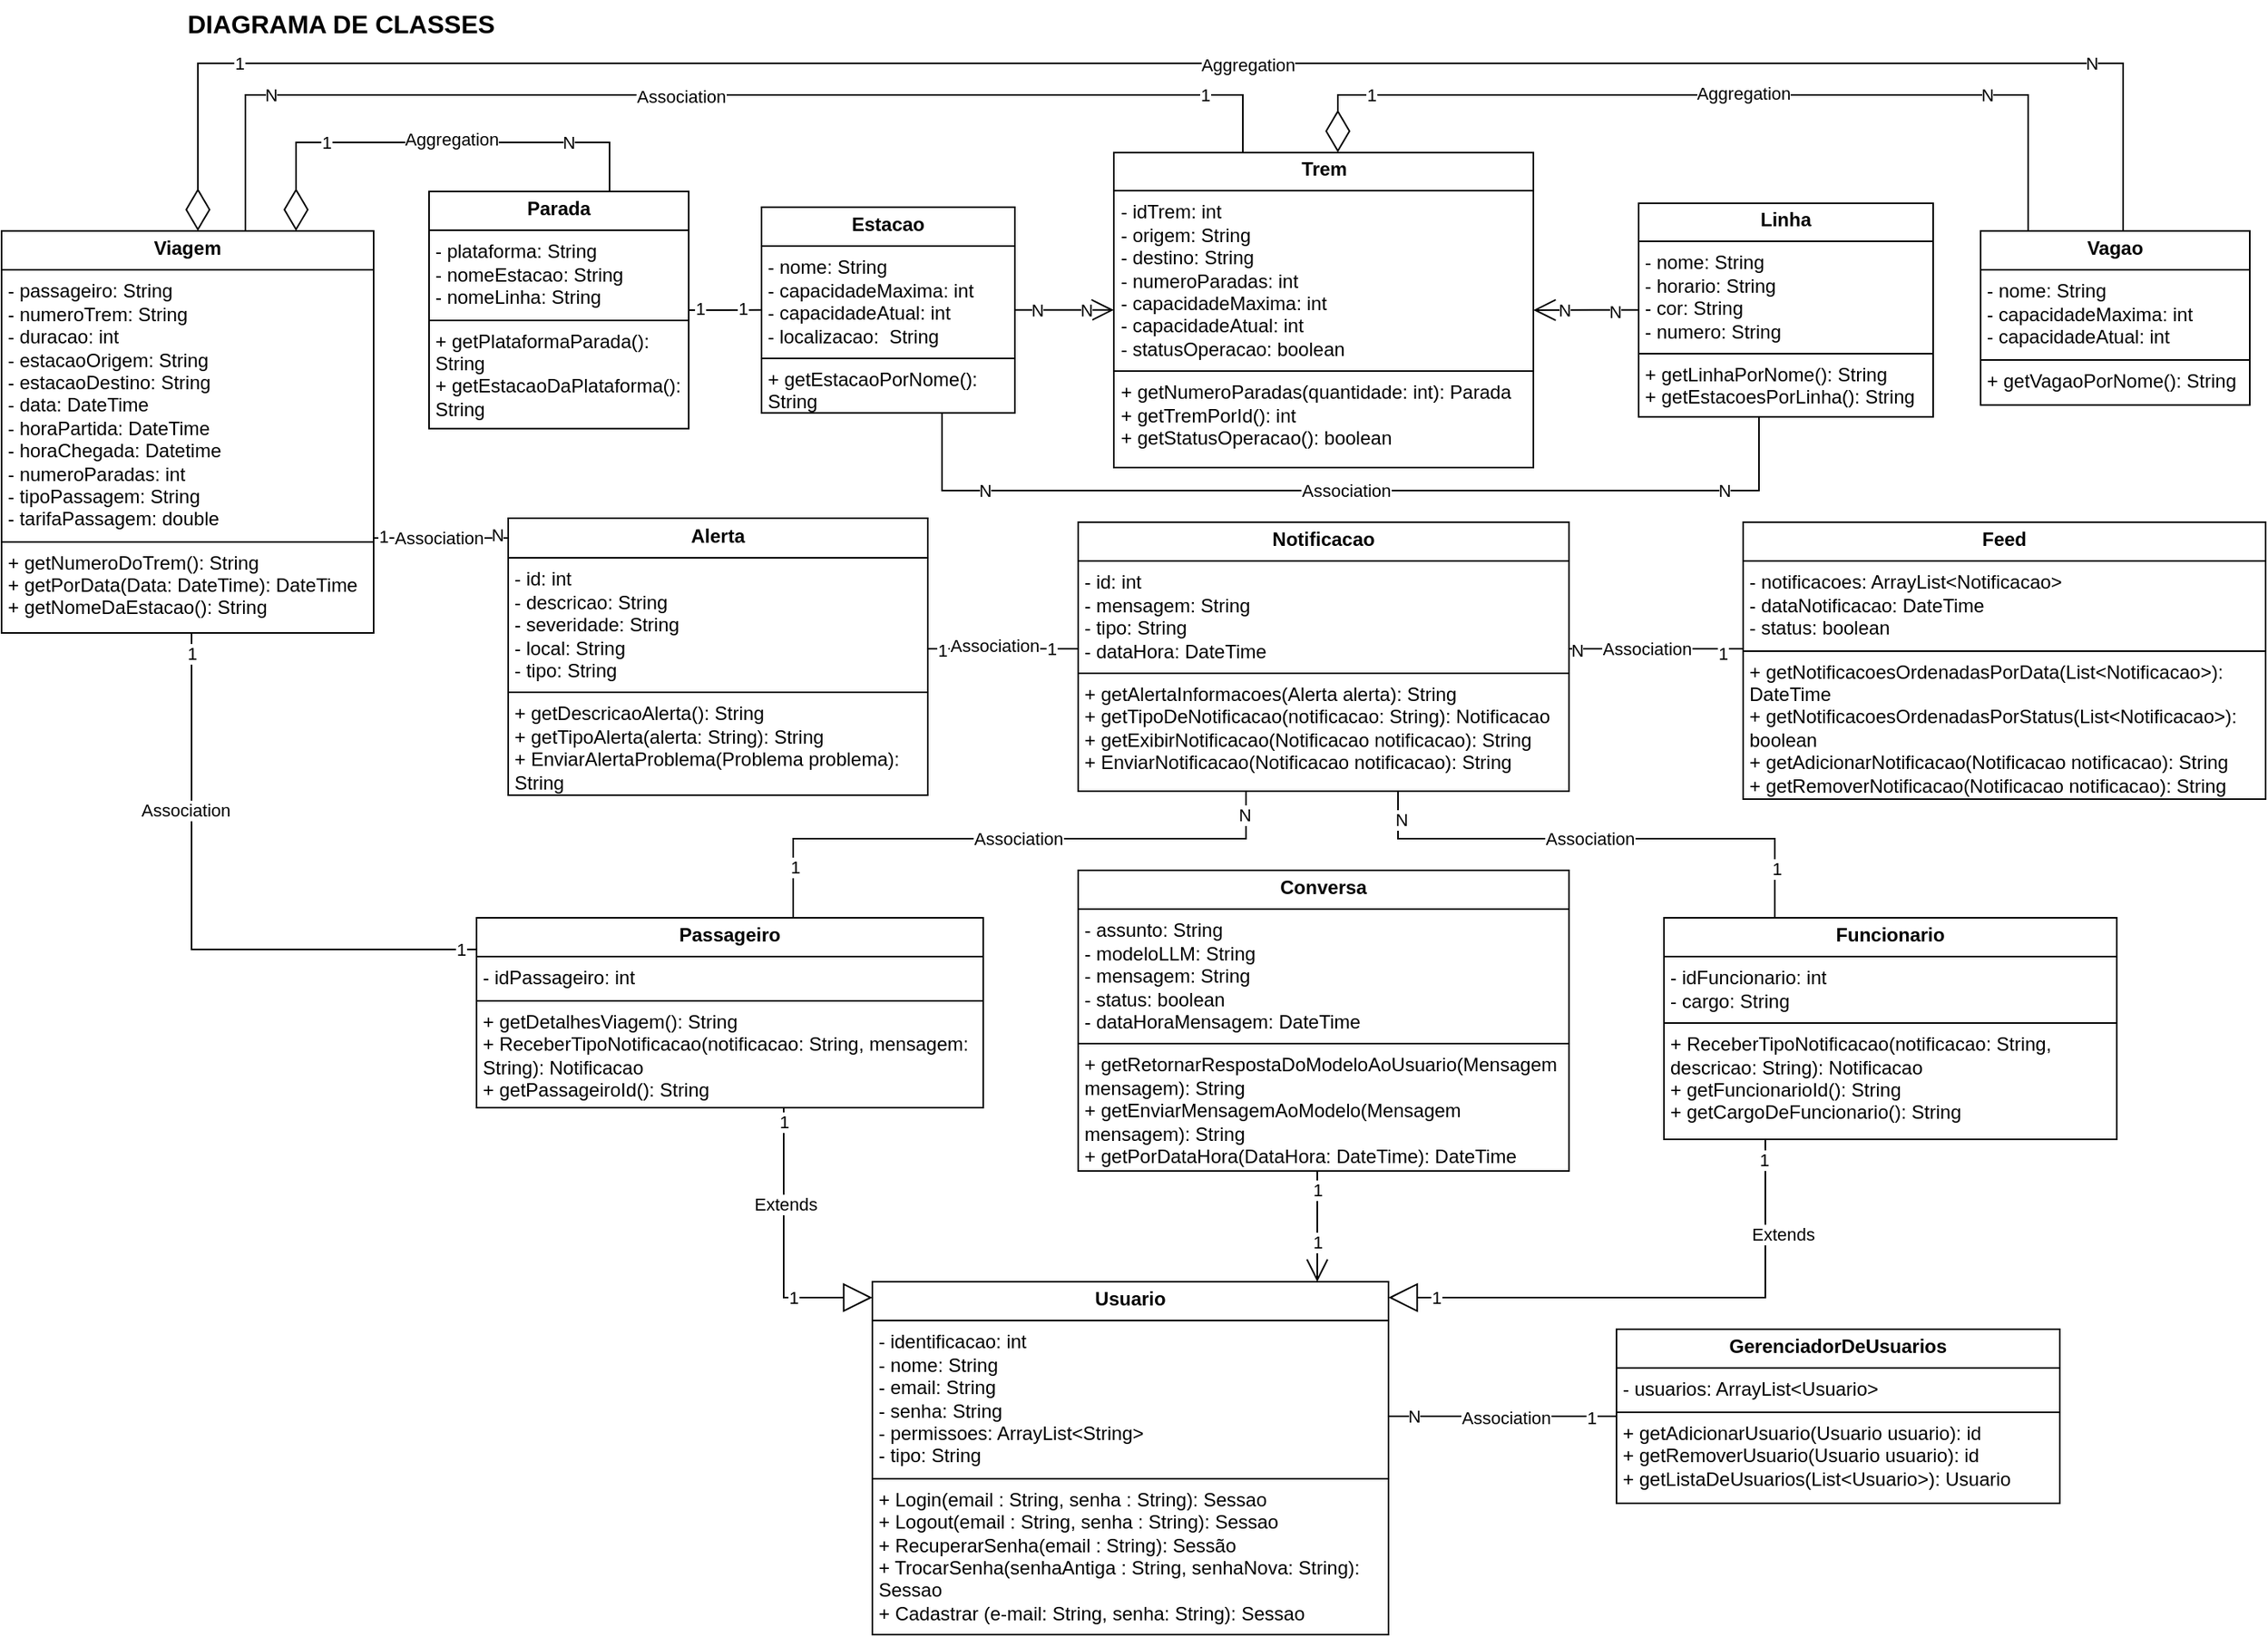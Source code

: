 <mxfile version="24.7.17">
  <diagram name="Página-1" id="u5Sa0Eoo0pZsa4n35-ZW">
    <mxGraphModel dx="2049" dy="468" grid="1" gridSize="10" guides="1" tooltips="1" connect="1" arrows="1" fold="1" page="1" pageScale="1" pageWidth="1169" pageHeight="827" math="0" shadow="0">
      <root>
        <mxCell id="0" />
        <mxCell id="1" parent="0" />
        <mxCell id="1aiwRd79LoECx3i_LRtp-18" style="edgeStyle=orthogonalEdgeStyle;rounded=0;orthogonalLoop=1;jettySize=auto;html=1;strokeColor=default;align=center;verticalAlign=middle;fontFamily=Helvetica;fontSize=11;fontColor=default;labelBackgroundColor=default;endArrow=block;endFill=0;endSize=16;" parent="1" source="42WK5gdYS-XNuR64WFm7-3" target="42WK5gdYS-XNuR64WFm7-1" edge="1">
          <mxGeometry relative="1" as="geometry">
            <Array as="points">
              <mxPoint x="404" y="850" />
            </Array>
          </mxGeometry>
        </mxCell>
        <mxCell id="1aiwRd79LoECx3i_LRtp-77" value="1" style="edgeLabel;html=1;align=center;verticalAlign=middle;resizable=0;points=[];rounded=0;strokeColor=default;fontFamily=Helvetica;fontSize=11;fontColor=default;labelBackgroundColor=default;" parent="1aiwRd79LoECx3i_LRtp-18" vertex="1" connectable="0">
          <mxGeometry x="0.915" relative="1" as="geometry">
            <mxPoint x="15" as="offset" />
          </mxGeometry>
        </mxCell>
        <mxCell id="1aiwRd79LoECx3i_LRtp-78" value="1" style="edgeLabel;html=1;align=center;verticalAlign=middle;resizable=0;points=[];rounded=0;strokeColor=default;fontFamily=Helvetica;fontSize=11;fontColor=default;labelBackgroundColor=default;" parent="1aiwRd79LoECx3i_LRtp-18" vertex="1" connectable="0">
          <mxGeometry x="-0.927" y="-1" relative="1" as="geometry">
            <mxPoint as="offset" />
          </mxGeometry>
        </mxCell>
        <mxCell id="1aiwRd79LoECx3i_LRtp-116" value="Extends" style="edgeLabel;html=1;align=center;verticalAlign=middle;resizable=0;points=[];" parent="1aiwRd79LoECx3i_LRtp-18" vertex="1" connectable="0">
          <mxGeometry x="0.061" relative="1" as="geometry">
            <mxPoint x="90" y="-40" as="offset" />
          </mxGeometry>
        </mxCell>
        <mxCell id="1aiwRd79LoECx3i_LRtp-19" style="edgeStyle=orthogonalEdgeStyle;rounded=0;orthogonalLoop=1;jettySize=auto;html=1;strokeColor=default;align=center;verticalAlign=middle;fontFamily=Helvetica;fontSize=11;fontColor=default;labelBackgroundColor=default;endArrow=block;endFill=0;endSize=16;" parent="1" source="42WK5gdYS-XNuR64WFm7-2" target="42WK5gdYS-XNuR64WFm7-1" edge="1">
          <mxGeometry relative="1" as="geometry">
            <Array as="points">
              <mxPoint x="-216" y="850" />
            </Array>
          </mxGeometry>
        </mxCell>
        <mxCell id="1aiwRd79LoECx3i_LRtp-74" value="1" style="edgeLabel;html=1;align=center;verticalAlign=middle;resizable=0;points=[];rounded=0;strokeColor=default;fontFamily=Helvetica;fontSize=11;fontColor=default;labelBackgroundColor=default;" parent="1aiwRd79LoECx3i_LRtp-19" vertex="1" connectable="0">
          <mxGeometry x="0.365" relative="1" as="geometry">
            <mxPoint x="6" as="offset" />
          </mxGeometry>
        </mxCell>
        <mxCell id="1aiwRd79LoECx3i_LRtp-76" value="1" style="edgeLabel;html=1;align=center;verticalAlign=middle;resizable=0;points=[];rounded=0;strokeColor=default;fontFamily=Helvetica;fontSize=11;fontColor=default;labelBackgroundColor=default;" parent="1aiwRd79LoECx3i_LRtp-19" vertex="1" connectable="0">
          <mxGeometry x="-0.529" relative="1" as="geometry">
            <mxPoint y="-81" as="offset" />
          </mxGeometry>
        </mxCell>
        <mxCell id="1aiwRd79LoECx3i_LRtp-117" value="Extends" style="edgeLabel;html=1;align=center;verticalAlign=middle;resizable=0;points=[];" parent="1aiwRd79LoECx3i_LRtp-19" vertex="1" connectable="0">
          <mxGeometry x="-0.3" y="1" relative="1" as="geometry">
            <mxPoint y="-1" as="offset" />
          </mxGeometry>
        </mxCell>
        <mxCell id="1aiwRd79LoECx3i_LRtp-135" value="1" style="edgeLabel;html=1;align=center;verticalAlign=middle;resizable=0;points=[];" parent="1aiwRd79LoECx3i_LRtp-19" vertex="1" connectable="0">
          <mxGeometry x="-0.904" relative="1" as="geometry">
            <mxPoint as="offset" />
          </mxGeometry>
        </mxCell>
        <mxCell id="42WK5gdYS-XNuR64WFm7-1" value="&lt;p style=&quot;margin:0px;margin-top:4px;text-align:center;&quot;&gt;&lt;b&gt;&lt;font style=&quot;vertical-align: inherit;&quot;&gt;&lt;font style=&quot;vertical-align: inherit;&quot;&gt;&lt;font style=&quot;vertical-align: inherit;&quot;&gt;&lt;font style=&quot;vertical-align: inherit;&quot;&gt;&lt;font style=&quot;vertical-align: inherit;&quot;&gt;&lt;font style=&quot;vertical-align: inherit;&quot;&gt;&lt;font style=&quot;vertical-align: inherit;&quot;&gt;&lt;font style=&quot;vertical-align: inherit;&quot;&gt;&lt;font style=&quot;vertical-align: inherit;&quot;&gt;&lt;font style=&quot;vertical-align: inherit;&quot;&gt;Usuario&lt;/font&gt;&lt;/font&gt;&lt;/font&gt;&lt;/font&gt;&lt;/font&gt;&lt;/font&gt;&lt;/font&gt;&lt;/font&gt;&lt;/font&gt;&lt;/font&gt;&lt;/b&gt;&lt;/p&gt;&lt;hr size=&quot;1&quot; style=&quot;border-style:solid;&quot;&gt;&lt;p style=&quot;margin:0px;margin-left:4px;&quot;&gt;&lt;font style=&quot;vertical-align: inherit;&quot;&gt;&lt;font style=&quot;vertical-align: inherit;&quot;&gt;&lt;font style=&quot;vertical-align: inherit;&quot;&gt;&lt;font style=&quot;vertical-align: inherit;&quot;&gt;&lt;font style=&quot;vertical-align: inherit;&quot;&gt;&lt;font style=&quot;vertical-align: inherit;&quot;&gt;&lt;font style=&quot;vertical-align: inherit;&quot;&gt;&lt;font style=&quot;vertical-align: inherit;&quot;&gt;- identificacao: int&lt;/font&gt;&lt;/font&gt;&lt;/font&gt;&lt;/font&gt;&lt;/font&gt;&lt;/font&gt;&lt;/font&gt;&lt;/font&gt;&lt;/p&gt;&lt;p style=&quot;margin:0px;margin-left:4px;&quot;&gt;&lt;font style=&quot;vertical-align: inherit;&quot;&gt;&lt;font style=&quot;vertical-align: inherit;&quot;&gt;&lt;font style=&quot;vertical-align: inherit;&quot;&gt;&lt;font style=&quot;vertical-align: inherit;&quot;&gt;&lt;font style=&quot;vertical-align: inherit;&quot;&gt;&lt;font style=&quot;vertical-align: inherit;&quot;&gt;&lt;font style=&quot;vertical-align: inherit;&quot;&gt;&lt;font style=&quot;vertical-align: inherit;&quot;&gt;&lt;font style=&quot;vertical-align: inherit;&quot;&gt;&lt;font style=&quot;vertical-align: inherit;&quot;&gt;- nome: String&lt;/font&gt;&lt;/font&gt;&lt;/font&gt;&lt;/font&gt;&lt;/font&gt;&lt;/font&gt;&lt;/font&gt;&lt;/font&gt;&lt;/font&gt;&lt;/font&gt;&lt;/p&gt;&lt;p style=&quot;margin:0px;margin-left:4px;&quot;&gt;&lt;font style=&quot;vertical-align: inherit;&quot;&gt;&lt;font style=&quot;vertical-align: inherit;&quot;&gt;&lt;font style=&quot;vertical-align: inherit;&quot;&gt;&lt;font style=&quot;vertical-align: inherit;&quot;&gt;&lt;font style=&quot;vertical-align: inherit;&quot;&gt;&lt;font style=&quot;vertical-align: inherit;&quot;&gt;&lt;font style=&quot;vertical-align: inherit;&quot;&gt;&lt;font style=&quot;vertical-align: inherit;&quot;&gt;&lt;font style=&quot;vertical-align: inherit;&quot;&gt;&lt;font style=&quot;vertical-align: inherit;&quot;&gt;&lt;font style=&quot;vertical-align: inherit;&quot;&gt;&lt;font style=&quot;vertical-align: inherit;&quot;&gt;- email: String&lt;/font&gt;&lt;/font&gt;&lt;/font&gt;&lt;/font&gt;&lt;/font&gt;&lt;/font&gt;&lt;/font&gt;&lt;/font&gt;&lt;/font&gt;&lt;/font&gt;&lt;/font&gt;&lt;/font&gt;&lt;/p&gt;&lt;p style=&quot;margin:0px;margin-left:4px;&quot;&gt;&lt;font style=&quot;vertical-align: inherit;&quot;&gt;&lt;font style=&quot;vertical-align: inherit;&quot;&gt;&lt;font style=&quot;vertical-align: inherit;&quot;&gt;&lt;font style=&quot;vertical-align: inherit;&quot;&gt;&lt;font style=&quot;vertical-align: inherit;&quot;&gt;&lt;font style=&quot;vertical-align: inherit;&quot;&gt;&lt;font style=&quot;vertical-align: inherit;&quot;&gt;&lt;font style=&quot;vertical-align: inherit;&quot;&gt;&lt;font style=&quot;vertical-align: inherit;&quot;&gt;&lt;font style=&quot;vertical-align: inherit;&quot;&gt;&lt;font style=&quot;vertical-align: inherit;&quot;&gt;&lt;font style=&quot;vertical-align: inherit;&quot;&gt;- senha: String&lt;/font&gt;&lt;/font&gt;&lt;/font&gt;&lt;/font&gt;&lt;/font&gt;&lt;/font&gt;&lt;/font&gt;&lt;/font&gt;&lt;/font&gt;&lt;/font&gt;&lt;/font&gt;&lt;/font&gt;&lt;/p&gt;&lt;p style=&quot;margin:0px;margin-left:4px;&quot;&gt;&lt;font style=&quot;vertical-align: inherit;&quot;&gt;&lt;font style=&quot;vertical-align: inherit;&quot;&gt;&lt;font style=&quot;vertical-align: inherit;&quot;&gt;&lt;font style=&quot;vertical-align: inherit;&quot;&gt;&lt;font style=&quot;vertical-align: inherit;&quot;&gt;&lt;font style=&quot;vertical-align: inherit;&quot;&gt;&lt;font style=&quot;vertical-align: inherit;&quot;&gt;&lt;font style=&quot;vertical-align: inherit;&quot;&gt;&lt;font style=&quot;vertical-align: inherit;&quot;&gt;&lt;font style=&quot;vertical-align: inherit;&quot;&gt;&lt;font style=&quot;vertical-align: inherit;&quot;&gt;&lt;font style=&quot;vertical-align: inherit;&quot;&gt;- permissoes: ArrayList&amp;lt;String&amp;gt;&lt;/font&gt;&lt;/font&gt;&lt;/font&gt;&lt;/font&gt;&lt;/font&gt;&lt;/font&gt;&lt;/font&gt;&lt;/font&gt;&lt;/font&gt;&lt;/font&gt;&lt;/font&gt;&lt;/font&gt;&lt;/p&gt;&lt;p style=&quot;margin:0px;margin-left:4px;&quot;&gt;&lt;font style=&quot;vertical-align: inherit;&quot;&gt;&lt;font style=&quot;vertical-align: inherit;&quot;&gt;&lt;font style=&quot;vertical-align: inherit;&quot;&gt;&lt;font style=&quot;vertical-align: inherit;&quot;&gt;&lt;font style=&quot;vertical-align: inherit;&quot;&gt;&lt;font style=&quot;vertical-align: inherit;&quot;&gt;&lt;font style=&quot;vertical-align: inherit;&quot;&gt;&lt;font style=&quot;vertical-align: inherit;&quot;&gt;&lt;font style=&quot;vertical-align: inherit;&quot;&gt;&lt;font style=&quot;vertical-align: inherit;&quot;&gt;&lt;font style=&quot;vertical-align: inherit;&quot;&gt;&lt;font style=&quot;vertical-align: inherit;&quot;&gt;&lt;font style=&quot;vertical-align: inherit;&quot;&gt;&lt;font style=&quot;vertical-align: inherit;&quot;&gt;- tipo: String&lt;/font&gt;&lt;/font&gt;&lt;/font&gt;&lt;/font&gt;&lt;/font&gt;&lt;/font&gt;&lt;/font&gt;&lt;/font&gt;&lt;/font&gt;&lt;/font&gt;&lt;/font&gt;&lt;/font&gt;&lt;/font&gt;&lt;/font&gt;&lt;/p&gt;&lt;hr size=&quot;1&quot; style=&quot;border-style:solid;&quot;&gt;&lt;p style=&quot;margin: 0px 0px 0px 4px;&quot;&gt;&lt;span style=&quot;background-color: initial;&quot;&gt;+ Login(email : String, senha : String): Sessao&lt;/span&gt;&lt;br&gt;&lt;/p&gt;&lt;p style=&quot;margin: 0px 0px 0px 4px;&quot;&gt;&lt;font style=&quot;vertical-align: inherit;&quot;&gt;&lt;font style=&quot;vertical-align: inherit;&quot;&gt;&lt;font style=&quot;vertical-align: inherit;&quot;&gt;+ Logout(email : String, senha : String): Sessao&lt;/font&gt;&lt;/font&gt;&lt;br&gt;&lt;font style=&quot;vertical-align: inherit;&quot;&gt;&lt;font style=&quot;vertical-align: inherit;&quot;&gt;+ RecuperarSenha(email : String): Sessão&lt;/font&gt;&lt;/font&gt;&lt;br&gt;&lt;font style=&quot;vertical-align: inherit;&quot;&gt;&lt;font style=&quot;vertical-align: inherit;&quot;&gt;+ TrocarSenha(senhaAntiga : String, senhaNova:&amp;nbsp;&lt;/font&gt;&lt;/font&gt;&lt;font style=&quot;vertical-align: inherit;&quot;&gt;&lt;font style=&quot;vertical-align: inherit;&quot;&gt;String): Sessao&lt;/font&gt;&lt;/font&gt;&lt;br&gt;&lt;font style=&quot;vertical-align: inherit;&quot;&gt;&lt;font style=&quot;vertical-align: inherit;&quot;&gt;+ Cadastrar (e-mail: String, senha: String): Sessao&lt;/font&gt;&lt;/font&gt;&lt;/font&gt;&lt;/p&gt;" style="verticalAlign=top;align=left;overflow=fill;html=1;whiteSpace=wrap;" parent="1" vertex="1">
          <mxGeometry x="-160" y="840" width="326" height="223" as="geometry" />
        </mxCell>
        <mxCell id="1aiwRd79LoECx3i_LRtp-43" style="edgeStyle=orthogonalEdgeStyle;rounded=0;orthogonalLoop=1;jettySize=auto;html=1;strokeColor=default;align=center;verticalAlign=middle;fontFamily=Helvetica;fontSize=11;fontColor=default;labelBackgroundColor=default;endArrow=none;" parent="1" source="42WK5gdYS-XNuR64WFm7-2" target="O6sB2SaBtI4EaiZlMqS2-1" edge="1">
          <mxGeometry relative="1" as="geometry">
            <Array as="points">
              <mxPoint x="-590" y="630" />
            </Array>
          </mxGeometry>
        </mxCell>
        <mxCell id="1aiwRd79LoECx3i_LRtp-102" value="1" style="edgeLabel;html=1;align=center;verticalAlign=middle;resizable=0;points=[];rounded=0;strokeColor=default;fontFamily=Helvetica;fontSize=11;fontColor=default;labelBackgroundColor=default;" parent="1aiwRd79LoECx3i_LRtp-43" vertex="1" connectable="0">
          <mxGeometry x="-0.944" relative="1" as="geometry">
            <mxPoint as="offset" />
          </mxGeometry>
        </mxCell>
        <mxCell id="1aiwRd79LoECx3i_LRtp-104" value="1" style="edgeLabel;html=1;align=center;verticalAlign=middle;resizable=0;points=[];rounded=0;strokeColor=default;fontFamily=Helvetica;fontSize=11;fontColor=default;labelBackgroundColor=default;" parent="1aiwRd79LoECx3i_LRtp-43" vertex="1" connectable="0">
          <mxGeometry x="0.932" relative="1" as="geometry">
            <mxPoint as="offset" />
          </mxGeometry>
        </mxCell>
        <mxCell id="1aiwRd79LoECx3i_LRtp-152" value="Association" style="edgeLabel;html=1;align=center;verticalAlign=middle;resizable=0;points=[];" parent="1aiwRd79LoECx3i_LRtp-43" vertex="1" connectable="0">
          <mxGeometry x="0.405" relative="1" as="geometry">
            <mxPoint x="-4" y="-1" as="offset" />
          </mxGeometry>
        </mxCell>
        <mxCell id="42WK5gdYS-XNuR64WFm7-2" value="&lt;p style=&quot;margin:0px;margin-top:4px;text-align:center;&quot;&gt;&lt;b&gt;&lt;font style=&quot;vertical-align: inherit;&quot;&gt;&lt;font style=&quot;vertical-align: inherit;&quot;&gt;&lt;font style=&quot;vertical-align: inherit;&quot;&gt;&lt;font style=&quot;vertical-align: inherit;&quot;&gt;&lt;font style=&quot;vertical-align: inherit;&quot;&gt;&lt;font style=&quot;vertical-align: inherit;&quot;&gt;Passageiro&lt;/font&gt;&lt;/font&gt;&lt;/font&gt;&lt;/font&gt;&lt;/font&gt;&lt;/font&gt;&lt;/b&gt;&lt;/p&gt;&lt;hr size=&quot;1&quot; style=&quot;border-style:solid;&quot;&gt;&lt;p style=&quot;margin:0px;margin-left:4px;&quot;&gt;&lt;font style=&quot;vertical-align: inherit;&quot;&gt;&lt;font style=&quot;vertical-align: inherit;&quot;&gt;&lt;font style=&quot;vertical-align: inherit;&quot;&gt;&lt;font style=&quot;vertical-align: inherit;&quot;&gt;- idPassageiro: int&lt;/font&gt;&lt;/font&gt;&lt;/font&gt;&lt;/font&gt;&lt;/p&gt;&lt;hr size=&quot;1&quot; style=&quot;border-style:solid;&quot;&gt;&lt;p style=&quot;margin: 0px 0px 0px 4px;&quot;&gt;&lt;font style=&quot;vertical-align: inherit;&quot;&gt;+ getDetalhesViagem(): String&lt;/font&gt;&lt;/p&gt;&lt;p style=&quot;margin: 0px 0px 0px 4px;&quot;&gt;&lt;font style=&quot;vertical-align: inherit;&quot;&gt;+ ReceberTipoNotificacao(notificacao: String, mensagem: String): Notificacao&lt;/font&gt;&lt;/p&gt;&lt;p style=&quot;margin: 0px 0px 0px 4px;&quot;&gt;&lt;font style=&quot;vertical-align: inherit;&quot;&gt;+ getPassageiroId(): String&lt;/font&gt;&lt;/p&gt;" style="verticalAlign=top;align=left;overflow=fill;html=1;whiteSpace=wrap;" parent="1" vertex="1">
          <mxGeometry x="-410" y="610" width="320" height="120" as="geometry" />
        </mxCell>
        <mxCell id="42WK5gdYS-XNuR64WFm7-3" value="&lt;p style=&quot;margin:0px;margin-top:4px;text-align:center;&quot;&gt;&lt;b&gt;&lt;font style=&quot;vertical-align: inherit;&quot;&gt;&lt;font style=&quot;vertical-align: inherit;&quot;&gt;Funcionario&lt;/font&gt;&lt;/font&gt;&lt;/b&gt;&lt;/p&gt;&lt;hr size=&quot;1&quot; style=&quot;border-style:solid;&quot;&gt;&lt;p style=&quot;margin:0px;margin-left:4px;&quot;&gt;&lt;span style=&quot;background-color: initial;&quot;&gt;- idFuncionario: int&lt;/span&gt;&lt;/p&gt;&lt;p style=&quot;margin:0px;margin-left:4px;&quot;&gt;&lt;span style=&quot;background-color: initial;&quot;&gt;- cargo: String&lt;/span&gt;&lt;/p&gt;&lt;hr size=&quot;1&quot; style=&quot;border-style:solid;&quot;&gt;&lt;p style=&quot;margin:0px;margin-left:4px;&quot;&gt;+ ReceberTipoNotificacao(notificacao: String, descricao: String): Notificacao&lt;br&gt;&lt;/p&gt;&lt;p style=&quot;margin:0px;margin-left:4px;&quot;&gt;+ getFuncionarioId(): String&lt;/p&gt;&lt;p style=&quot;margin:0px;margin-left:4px;&quot;&gt;+ getCargoDeFuncionario(): String&lt;/p&gt;" style="verticalAlign=top;align=left;overflow=fill;html=1;whiteSpace=wrap;" parent="1" vertex="1">
          <mxGeometry x="340" y="610" width="286" height="140" as="geometry" />
        </mxCell>
        <mxCell id="1aiwRd79LoECx3i_LRtp-40" style="edgeStyle=orthogonalEdgeStyle;rounded=0;orthogonalLoop=1;jettySize=auto;html=1;strokeColor=default;align=center;verticalAlign=middle;fontFamily=Helvetica;fontSize=11;fontColor=default;labelBackgroundColor=default;endArrow=none;endFill=1;endSize=12;" parent="1" source="42WK5gdYS-XNuR64WFm7-7" target="42WK5gdYS-XNuR64WFm7-10" edge="1">
          <mxGeometry relative="1" as="geometry">
            <Array as="points">
              <mxPoint x="-64" y="440" />
              <mxPoint x="-64" y="440" />
            </Array>
          </mxGeometry>
        </mxCell>
        <mxCell id="1aiwRd79LoECx3i_LRtp-84" value="1" style="edgeLabel;html=1;align=center;verticalAlign=middle;resizable=0;points=[];rounded=0;strokeColor=default;fontFamily=Helvetica;fontSize=11;fontColor=default;labelBackgroundColor=default;" parent="1aiwRd79LoECx3i_LRtp-40" vertex="1" connectable="0">
          <mxGeometry x="-0.822" y="-1" relative="1" as="geometry">
            <mxPoint as="offset" />
          </mxGeometry>
        </mxCell>
        <mxCell id="1aiwRd79LoECx3i_LRtp-85" value="1" style="edgeLabel;html=1;align=center;verticalAlign=middle;resizable=0;points=[];rounded=0;strokeColor=default;fontFamily=Helvetica;fontSize=11;fontColor=default;labelBackgroundColor=default;" parent="1aiwRd79LoECx3i_LRtp-40" vertex="1" connectable="0">
          <mxGeometry x="0.756" y="-1" relative="1" as="geometry">
            <mxPoint x="-6" y="-1" as="offset" />
          </mxGeometry>
        </mxCell>
        <mxCell id="1aiwRd79LoECx3i_LRtp-147" value="Association" style="edgeLabel;html=1;align=center;verticalAlign=middle;resizable=0;points=[];rounded=0;strokeColor=default;fontFamily=Helvetica;fontSize=11;fontColor=default;labelBackgroundColor=default;" parent="1aiwRd79LoECx3i_LRtp-40" vertex="1" connectable="0">
          <mxGeometry x="-0.119" y="2" relative="1" as="geometry">
            <mxPoint as="offset" />
          </mxGeometry>
        </mxCell>
        <mxCell id="42WK5gdYS-XNuR64WFm7-7" value="&lt;p style=&quot;margin:0px;margin-top:4px;text-align:center;&quot;&gt;&lt;b&gt;&lt;font style=&quot;vertical-align: inherit;&quot;&gt;&lt;font style=&quot;vertical-align: inherit;&quot;&gt;&lt;font style=&quot;vertical-align: inherit;&quot;&gt;&lt;font style=&quot;vertical-align: inherit;&quot;&gt;Alerta&lt;/font&gt;&lt;/font&gt;&lt;/font&gt;&lt;/font&gt;&lt;/b&gt;&lt;/p&gt;&lt;hr size=&quot;1&quot; style=&quot;border-style:solid;&quot;&gt;&lt;p style=&quot;margin:0px;margin-left:4px;&quot;&gt;&lt;font style=&quot;vertical-align: inherit;&quot;&gt;&lt;font style=&quot;vertical-align: inherit;&quot;&gt;&lt;font style=&quot;vertical-align: inherit;&quot;&gt;&lt;font style=&quot;vertical-align: inherit;&quot;&gt;- id: int&lt;/font&gt;&lt;/font&gt;&lt;/font&gt;&lt;/font&gt;&lt;/p&gt;&lt;p style=&quot;margin:0px;margin-left:4px;&quot;&gt;&lt;font style=&quot;vertical-align: inherit;&quot;&gt;&lt;font style=&quot;vertical-align: inherit;&quot;&gt;&lt;font style=&quot;vertical-align: inherit;&quot;&gt;&lt;font style=&quot;vertical-align: inherit;&quot;&gt;&lt;font style=&quot;vertical-align: inherit;&quot;&gt;&lt;font style=&quot;vertical-align: inherit;&quot;&gt;- descricao: String&lt;/font&gt;&lt;/font&gt;&lt;/font&gt;&lt;/font&gt;&lt;/font&gt;&lt;/font&gt;&lt;/p&gt;&lt;p style=&quot;margin:0px;margin-left:4px;&quot;&gt;&lt;font style=&quot;vertical-align: inherit;&quot;&gt;&lt;font style=&quot;vertical-align: inherit;&quot;&gt;&lt;font style=&quot;vertical-align: inherit;&quot;&gt;&lt;font style=&quot;vertical-align: inherit;&quot;&gt;&lt;font style=&quot;vertical-align: inherit;&quot;&gt;&lt;font style=&quot;vertical-align: inherit;&quot;&gt;- severidade: String&lt;/font&gt;&lt;/font&gt;&lt;/font&gt;&lt;/font&gt;&lt;/font&gt;&lt;/font&gt;&lt;/p&gt;&lt;p style=&quot;margin:0px;margin-left:4px;&quot;&gt;&lt;font style=&quot;vertical-align: inherit;&quot;&gt;&lt;font style=&quot;vertical-align: inherit;&quot;&gt;&lt;font style=&quot;vertical-align: inherit;&quot;&gt;&lt;font style=&quot;vertical-align: inherit;&quot;&gt;&lt;font style=&quot;vertical-align: inherit;&quot;&gt;&lt;font style=&quot;vertical-align: inherit;&quot;&gt;- local: String&lt;/font&gt;&lt;/font&gt;&lt;/font&gt;&lt;/font&gt;&lt;/font&gt;&lt;/font&gt;&lt;/p&gt;&lt;p style=&quot;margin:0px;margin-left:4px;&quot;&gt;&lt;font style=&quot;vertical-align: inherit;&quot;&gt;&lt;font style=&quot;vertical-align: inherit;&quot;&gt;&lt;font style=&quot;vertical-align: inherit;&quot;&gt;&lt;font style=&quot;vertical-align: inherit;&quot;&gt;&lt;font style=&quot;vertical-align: inherit;&quot;&gt;&lt;font style=&quot;vertical-align: inherit;&quot;&gt;&lt;font style=&quot;vertical-align: inherit;&quot;&gt;&lt;font style=&quot;vertical-align: inherit;&quot;&gt;- tipo: String&lt;/font&gt;&lt;/font&gt;&lt;/font&gt;&lt;/font&gt;&lt;/font&gt;&lt;/font&gt;&lt;/font&gt;&lt;/font&gt;&lt;/p&gt;&lt;hr size=&quot;1&quot; style=&quot;border-style:solid;&quot;&gt;&lt;p style=&quot;margin:0px;margin-left:4px;&quot;&gt;+ getDescricaoAlerta(): String&lt;/p&gt;&lt;p style=&quot;margin:0px;margin-left:4px;&quot;&gt;+ getTipoAlerta(alerta: String): String&lt;/p&gt;&lt;p style=&quot;margin:0px;margin-left:4px;&quot;&gt;+ EnviarAlertaProblema(Problema problema): String&lt;br&gt;&lt;/p&gt;" style="verticalAlign=top;align=left;overflow=fill;html=1;whiteSpace=wrap;" parent="1" vertex="1">
          <mxGeometry x="-390" y="357.5" width="265" height="175" as="geometry" />
        </mxCell>
        <mxCell id="1aiwRd79LoECx3i_LRtp-44" style="edgeStyle=orthogonalEdgeStyle;rounded=0;orthogonalLoop=1;jettySize=auto;html=1;strokeColor=default;align=center;verticalAlign=middle;fontFamily=Helvetica;fontSize=11;fontColor=default;labelBackgroundColor=default;endArrow=none;endFill=1;endSize=12;" parent="1" source="42WK5gdYS-XNuR64WFm7-10" target="42WK5gdYS-XNuR64WFm7-3" edge="1">
          <mxGeometry relative="1" as="geometry">
            <Array as="points">
              <mxPoint x="172" y="560" />
              <mxPoint x="410" y="560" />
            </Array>
          </mxGeometry>
        </mxCell>
        <mxCell id="1aiwRd79LoECx3i_LRtp-71" value="N" style="edgeLabel;html=1;align=center;verticalAlign=middle;resizable=0;points=[];rounded=0;strokeColor=default;fontFamily=Helvetica;fontSize=11;fontColor=default;labelBackgroundColor=default;" parent="1aiwRd79LoECx3i_LRtp-44" vertex="1" connectable="0">
          <mxGeometry x="-0.862" y="2" relative="1" as="geometry">
            <mxPoint y="-4" as="offset" />
          </mxGeometry>
        </mxCell>
        <mxCell id="1aiwRd79LoECx3i_LRtp-73" value="1" style="edgeLabel;html=1;align=center;verticalAlign=middle;resizable=0;points=[];rounded=0;strokeColor=default;fontFamily=Helvetica;fontSize=11;fontColor=default;labelBackgroundColor=default;" parent="1aiwRd79LoECx3i_LRtp-44" vertex="1" connectable="0">
          <mxGeometry x="0.744" y="1" relative="1" as="geometry">
            <mxPoint y="9" as="offset" />
          </mxGeometry>
        </mxCell>
        <mxCell id="1aiwRd79LoECx3i_LRtp-128" value="Association" style="edgeLabel;html=1;align=center;verticalAlign=middle;resizable=0;points=[];rounded=0;strokeColor=default;fontFamily=Helvetica;fontSize=11;fontColor=default;labelBackgroundColor=default;" parent="1aiwRd79LoECx3i_LRtp-44" vertex="1" connectable="0">
          <mxGeometry x="-0.054" relative="1" as="geometry">
            <mxPoint as="offset" />
          </mxGeometry>
        </mxCell>
        <mxCell id="1aiwRd79LoECx3i_LRtp-45" style="edgeStyle=orthogonalEdgeStyle;rounded=0;orthogonalLoop=1;jettySize=auto;html=1;strokeColor=default;align=center;verticalAlign=middle;fontFamily=Helvetica;fontSize=11;fontColor=default;labelBackgroundColor=default;endArrow=none;endFill=1;endSize=12;" parent="1" source="42WK5gdYS-XNuR64WFm7-10" target="42WK5gdYS-XNuR64WFm7-2" edge="1">
          <mxGeometry relative="1" as="geometry">
            <Array as="points">
              <mxPoint x="76" y="560" />
              <mxPoint x="-210" y="560" />
            </Array>
          </mxGeometry>
        </mxCell>
        <mxCell id="1aiwRd79LoECx3i_LRtp-68" value="1" style="edgeLabel;html=1;align=center;verticalAlign=middle;resizable=0;points=[];rounded=0;strokeColor=default;fontFamily=Helvetica;fontSize=11;fontColor=default;labelBackgroundColor=default;" parent="1aiwRd79LoECx3i_LRtp-45" vertex="1" connectable="0">
          <mxGeometry x="0.823" y="1" relative="1" as="geometry">
            <mxPoint as="offset" />
          </mxGeometry>
        </mxCell>
        <mxCell id="1aiwRd79LoECx3i_LRtp-69" value="N" style="edgeLabel;html=1;align=center;verticalAlign=middle;resizable=0;points=[];rounded=0;strokeColor=default;fontFamily=Helvetica;fontSize=11;fontColor=default;labelBackgroundColor=default;" parent="1aiwRd79LoECx3i_LRtp-45" vertex="1" connectable="0">
          <mxGeometry x="-0.92" y="-1" relative="1" as="geometry">
            <mxPoint as="offset" />
          </mxGeometry>
        </mxCell>
        <mxCell id="1aiwRd79LoECx3i_LRtp-130" value="Association" style="edgeLabel;html=1;align=center;verticalAlign=middle;resizable=0;points=[];rounded=0;strokeColor=default;fontFamily=Helvetica;fontSize=11;fontColor=default;labelBackgroundColor=default;" parent="1aiwRd79LoECx3i_LRtp-45" vertex="1" connectable="0">
          <mxGeometry x="-0.046" relative="1" as="geometry">
            <mxPoint as="offset" />
          </mxGeometry>
        </mxCell>
        <mxCell id="42WK5gdYS-XNuR64WFm7-10" value="&lt;p style=&quot;margin:0px;margin-top:4px;text-align:center;&quot;&gt;&lt;b&gt;Notificacao&lt;/b&gt;&lt;/p&gt;&lt;hr size=&quot;1&quot; style=&quot;border-style:solid;&quot;&gt;&lt;p style=&quot;margin:0px;margin-left:4px;&quot;&gt;&lt;font style=&quot;vertical-align: inherit;&quot;&gt;&lt;font style=&quot;vertical-align: inherit;&quot;&gt;&lt;font style=&quot;vertical-align: inherit;&quot;&gt;&lt;font style=&quot;vertical-align: inherit;&quot;&gt;- id: int&lt;/font&gt;&lt;/font&gt;&lt;/font&gt;&lt;/font&gt;&lt;/p&gt;&lt;p style=&quot;margin:0px;margin-left:4px;&quot;&gt;&lt;font style=&quot;vertical-align: inherit;&quot;&gt;&lt;font style=&quot;vertical-align: inherit;&quot;&gt;&lt;font style=&quot;vertical-align: inherit;&quot;&gt;&lt;font style=&quot;vertical-align: inherit;&quot;&gt;&lt;font style=&quot;vertical-align: inherit;&quot;&gt;&lt;font style=&quot;vertical-align: inherit;&quot;&gt;- mensagem: String&lt;/font&gt;&lt;/font&gt;&lt;/font&gt;&lt;/font&gt;&lt;/font&gt;&lt;/font&gt;&lt;/p&gt;&lt;p style=&quot;margin:0px;margin-left:4px;&quot;&gt;&lt;font style=&quot;vertical-align: inherit;&quot;&gt;&lt;font style=&quot;vertical-align: inherit;&quot;&gt;&lt;font style=&quot;vertical-align: inherit;&quot;&gt;&lt;font style=&quot;vertical-align: inherit;&quot;&gt;&lt;font style=&quot;vertical-align: inherit;&quot;&gt;&lt;font style=&quot;vertical-align: inherit;&quot;&gt;- tipo: String&lt;/font&gt;&lt;/font&gt;&lt;/font&gt;&lt;/font&gt;&lt;/font&gt;&lt;/font&gt;&lt;/p&gt;&lt;p style=&quot;margin:0px;margin-left:4px;&quot;&gt;&lt;font style=&quot;vertical-align: inherit;&quot;&gt;&lt;font style=&quot;vertical-align: inherit;&quot;&gt;&lt;font style=&quot;vertical-align: inherit;&quot;&gt;&lt;font style=&quot;vertical-align: inherit;&quot;&gt;&lt;font style=&quot;vertical-align: inherit;&quot;&gt;&lt;font style=&quot;vertical-align: inherit;&quot;&gt;&lt;font style=&quot;vertical-align: inherit;&quot;&gt;&lt;font style=&quot;vertical-align: inherit;&quot;&gt;&lt;font style=&quot;vertical-align: inherit;&quot;&gt;&lt;font style=&quot;vertical-align: inherit;&quot;&gt;- dataHora: DateTime&lt;/font&gt;&lt;/font&gt;&lt;/font&gt;&lt;/font&gt;&lt;/font&gt;&lt;/font&gt;&lt;/font&gt;&lt;/font&gt;&lt;/font&gt;&lt;/font&gt;&lt;/p&gt;&lt;hr size=&quot;1&quot; style=&quot;border-style:solid;&quot;&gt;&lt;p style=&quot;margin:0px;margin-left:4px;&quot;&gt;+ getAlertaInformacoes(Alerta alerta): String&lt;br&gt;&lt;/p&gt;&lt;p style=&quot;margin:0px;margin-left:4px;&quot;&gt;+ getTipoDeNotificacao(notificacao: String): Notificacao&lt;/p&gt;&lt;p style=&quot;margin:0px;margin-left:4px;&quot;&gt;+ getExibirNotificacao(Notificacao notificacao): String&lt;/p&gt;&lt;p style=&quot;margin:0px;margin-left:4px;&quot;&gt;+ EnviarNotificacao(Notificacao notificacao): String&lt;br&gt;&lt;/p&gt;&lt;p style=&quot;margin:0px;margin-left:4px;&quot;&gt;&lt;br&gt;&lt;/p&gt;" style="verticalAlign=top;align=left;overflow=fill;html=1;whiteSpace=wrap;" parent="1" vertex="1">
          <mxGeometry x="-30" y="360" width="310" height="170" as="geometry" />
        </mxCell>
        <mxCell id="1aiwRd79LoECx3i_LRtp-133" style="edgeStyle=orthogonalEdgeStyle;rounded=0;orthogonalLoop=1;jettySize=auto;html=1;strokeColor=default;align=center;verticalAlign=middle;fontFamily=Helvetica;fontSize=11;fontColor=default;labelBackgroundColor=default;endArrow=open;endFill=1;endSize=12;" parent="1" source="qvjX2Y1deXQ7MCLXoF_K-4" target="42WK5gdYS-XNuR64WFm7-1" edge="1">
          <mxGeometry relative="1" as="geometry">
            <Array as="points">
              <mxPoint x="121" y="810" />
              <mxPoint x="121" y="810" />
            </Array>
          </mxGeometry>
        </mxCell>
        <mxCell id="1aiwRd79LoECx3i_LRtp-141" value="1" style="edgeLabel;html=1;align=center;verticalAlign=middle;resizable=0;points=[];rounded=0;strokeColor=default;fontFamily=Helvetica;fontSize=11;fontColor=default;labelBackgroundColor=default;" parent="1aiwRd79LoECx3i_LRtp-133" vertex="1" connectable="0">
          <mxGeometry x="-0.667" relative="1" as="geometry">
            <mxPoint as="offset" />
          </mxGeometry>
        </mxCell>
        <mxCell id="XYKrSRs5EpZ7y9nS2QVY-2" value="1" style="edgeLabel;html=1;align=center;verticalAlign=middle;resizable=0;points=[];" vertex="1" connectable="0" parent="1aiwRd79LoECx3i_LRtp-133">
          <mxGeometry x="0.286" relative="1" as="geometry">
            <mxPoint as="offset" />
          </mxGeometry>
        </mxCell>
        <mxCell id="qvjX2Y1deXQ7MCLXoF_K-4" value="&lt;p style=&quot;margin:0px;margin-top:4px;text-align:center;&quot;&gt;&lt;b&gt;Conversa&lt;/b&gt;&lt;/p&gt;&lt;hr size=&quot;1&quot; style=&quot;border-style:solid;&quot;&gt;&lt;p style=&quot;margin:0px;margin-left:4px;&quot;&gt;&lt;font style=&quot;vertical-align: inherit;&quot;&gt;&lt;font style=&quot;vertical-align: inherit;&quot;&gt;- assunto: String&lt;/font&gt;&lt;/font&gt;&lt;/p&gt;&lt;p style=&quot;margin:0px;margin-left:4px;&quot;&gt;&lt;font style=&quot;vertical-align: inherit;&quot;&gt;&lt;font style=&quot;vertical-align: inherit;&quot;&gt;- modeloLLM: String&lt;/font&gt;&lt;/font&gt;&lt;/p&gt;&lt;p style=&quot;margin:0px;margin-left:4px;&quot;&gt;&lt;font style=&quot;vertical-align: inherit;&quot;&gt;&lt;font style=&quot;vertical-align: inherit;&quot;&gt;- mensagem: String&lt;/font&gt;&lt;/font&gt;&lt;/p&gt;&lt;p style=&quot;margin:0px;margin-left:4px;&quot;&gt;- status: boolean&lt;/p&gt;&lt;p style=&quot;margin:0px;margin-left:4px;&quot;&gt;- dataHoraMensagem: DateTime&lt;/p&gt;&lt;hr size=&quot;1&quot; style=&quot;border-style:solid;&quot;&gt;&lt;p style=&quot;margin: 0px 0px 0px 4px;&quot;&gt;&lt;font style=&quot;vertical-align: inherit;&quot;&gt;&lt;font style=&quot;vertical-align: inherit;&quot;&gt;&lt;font style=&quot;vertical-align: inherit;&quot;&gt;+ getRetornarRespostaDoModeloAoUsuario(Mensagem mensagem): String&lt;/font&gt;&lt;/font&gt;&lt;/font&gt;&lt;/p&gt;&lt;p style=&quot;margin: 0px 0px 0px 4px;&quot;&gt;&lt;font style=&quot;vertical-align: inherit;&quot;&gt;&lt;font style=&quot;vertical-align: inherit;&quot;&gt;&lt;font style=&quot;vertical-align: inherit;&quot;&gt;+ getEnviarMensagemAoModelo(Mensagem mensagem): String&lt;/font&gt;&lt;/font&gt;&lt;/font&gt;&lt;/p&gt;&lt;p style=&quot;margin: 0px 0px 0px 4px;&quot;&gt;&lt;font style=&quot;vertical-align: inherit;&quot;&gt;&lt;font style=&quot;vertical-align: inherit;&quot;&gt;&lt;font style=&quot;vertical-align: inherit;&quot;&gt;+ getPorDataHora(DataHora: DateTime): DateTime&lt;/font&gt;&lt;/font&gt;&lt;/font&gt;&lt;/p&gt;" style="verticalAlign=top;align=left;overflow=fill;html=1;whiteSpace=wrap;fillColor=none;" parent="1" vertex="1">
          <mxGeometry x="-30" y="580" width="310" height="190" as="geometry" />
        </mxCell>
        <mxCell id="1aiwRd79LoECx3i_LRtp-22" style="edgeStyle=orthogonalEdgeStyle;rounded=0;orthogonalLoop=1;jettySize=auto;html=1;strokeColor=default;align=center;verticalAlign=middle;fontFamily=Helvetica;fontSize=11;fontColor=default;labelBackgroundColor=default;endArrow=none;endFill=1;endSize=12;" parent="1" target="qvjX2Y1deXQ7MCLXoF_K-8" edge="1" source="42WK5gdYS-XNuR64WFm7-1">
          <mxGeometry relative="1" as="geometry">
            <mxPoint x="146" y="865" as="sourcePoint" />
            <Array as="points">
              <mxPoint x="200" y="925" />
              <mxPoint x="200" y="925" />
            </Array>
          </mxGeometry>
        </mxCell>
        <mxCell id="1aiwRd79LoECx3i_LRtp-80" value="N" style="edgeLabel;html=1;align=center;verticalAlign=middle;resizable=0;points=[];rounded=0;strokeColor=default;fontFamily=Helvetica;fontSize=11;fontColor=default;labelBackgroundColor=default;" parent="1aiwRd79LoECx3i_LRtp-22" vertex="1" connectable="0">
          <mxGeometry x="0.706" y="1" relative="1" as="geometry">
            <mxPoint x="-107" y="1" as="offset" />
          </mxGeometry>
        </mxCell>
        <mxCell id="1aiwRd79LoECx3i_LRtp-132" value="Association" style="edgeLabel;html=1;align=center;verticalAlign=middle;resizable=0;points=[];rounded=0;strokeColor=default;fontFamily=Helvetica;fontSize=11;fontColor=default;labelBackgroundColor=default;" parent="1aiwRd79LoECx3i_LRtp-22" vertex="1" connectable="0">
          <mxGeometry x="0.059" y="-1" relative="1" as="geometry">
            <mxPoint x="-2" as="offset" />
          </mxGeometry>
        </mxCell>
        <mxCell id="1aiwRd79LoECx3i_LRtp-138" value="1" style="edgeLabel;html=1;align=center;verticalAlign=middle;resizable=0;points=[];rounded=0;strokeColor=default;fontFamily=Helvetica;fontSize=11;fontColor=default;labelBackgroundColor=default;" parent="1aiwRd79LoECx3i_LRtp-22" vertex="1" connectable="0">
          <mxGeometry x="0.764" y="-1" relative="1" as="geometry">
            <mxPoint x="1" as="offset" />
          </mxGeometry>
        </mxCell>
        <mxCell id="qvjX2Y1deXQ7MCLXoF_K-8" value="&lt;p style=&quot;margin:0px;margin-top:4px;text-align:center;&quot;&gt;&lt;b&gt;GerenciadorDeUsuarios&lt;/b&gt;&lt;br&gt;&lt;/p&gt;&lt;hr size=&quot;1&quot; style=&quot;border-style:solid;&quot;&gt;&lt;p style=&quot;margin:0px;margin-left:4px;&quot;&gt;- usuarios: ArrayList&amp;lt;Usuario&amp;gt;&lt;/p&gt;&lt;hr size=&quot;1&quot; style=&quot;border-style:solid;&quot;&gt;&lt;p style=&quot;margin: 0px 0px 0px 4px;&quot;&gt;&lt;font style=&quot;vertical-align: inherit;&quot;&gt;+ getAdicionarUsuario(Usuario usuario): id&lt;/font&gt;&lt;/p&gt;&lt;p style=&quot;margin: 0px 0px 0px 4px;&quot;&gt;&lt;font style=&quot;vertical-align: inherit;&quot;&gt;+ getRemoverUsuario(Usuario usuario): id&lt;/font&gt;&lt;/p&gt;&lt;p style=&quot;margin: 0px 0px 0px 4px;&quot;&gt;&lt;font style=&quot;vertical-align: inherit;&quot;&gt;+ getListaDeUsuarios(List&amp;lt;Usuario&amp;gt;): Usuario&lt;/font&gt;&lt;/p&gt;" style="verticalAlign=top;align=left;overflow=fill;html=1;whiteSpace=wrap;" parent="1" vertex="1">
          <mxGeometry x="310" y="870" width="280" height="110" as="geometry" />
        </mxCell>
        <mxCell id="1aiwRd79LoECx3i_LRtp-42" style="edgeStyle=orthogonalEdgeStyle;rounded=0;orthogonalLoop=1;jettySize=auto;html=1;strokeColor=default;align=center;verticalAlign=middle;fontFamily=Helvetica;fontSize=11;fontColor=default;labelBackgroundColor=default;endArrow=none;" parent="1" source="rwGJcpOlAmYJWwXlt4JA-7" target="O6sB2SaBtI4EaiZlMqS2-1" edge="1">
          <mxGeometry relative="1" as="geometry">
            <mxPoint x="104.05" y="180" as="sourcePoint" />
            <mxPoint x="-756" y="240" as="targetPoint" />
            <Array as="points">
              <mxPoint x="74" y="90" />
              <mxPoint x="-556" y="90" />
            </Array>
          </mxGeometry>
        </mxCell>
        <mxCell id="1aiwRd79LoECx3i_LRtp-55" value="1" style="edgeLabel;html=1;align=center;verticalAlign=middle;resizable=0;points=[];rounded=0;strokeColor=default;fontFamily=Helvetica;fontSize=11;fontColor=default;labelBackgroundColor=default;" parent="1aiwRd79LoECx3i_LRtp-42" vertex="1" connectable="0">
          <mxGeometry x="-0.885" y="-1" relative="1" as="geometry">
            <mxPoint x="-17" y="1" as="offset" />
          </mxGeometry>
        </mxCell>
        <mxCell id="1aiwRd79LoECx3i_LRtp-57" value="N" style="edgeLabel;html=1;align=center;verticalAlign=middle;resizable=0;points=[];rounded=0;strokeColor=default;fontFamily=Helvetica;fontSize=11;fontColor=default;labelBackgroundColor=default;" parent="1aiwRd79LoECx3i_LRtp-42" vertex="1" connectable="0">
          <mxGeometry x="0.888" y="-2" relative="1" as="geometry">
            <mxPoint x="18" y="-44" as="offset" />
          </mxGeometry>
        </mxCell>
        <mxCell id="1aiwRd79LoECx3i_LRtp-157" value="Association" style="edgeLabel;html=1;align=center;verticalAlign=middle;resizable=0;points=[];" parent="1aiwRd79LoECx3i_LRtp-42" vertex="1" connectable="0">
          <mxGeometry x="0.041" y="1" relative="1" as="geometry">
            <mxPoint as="offset" />
          </mxGeometry>
        </mxCell>
        <mxCell id="1aiwRd79LoECx3i_LRtp-47" style="edgeStyle=orthogonalEdgeStyle;rounded=0;orthogonalLoop=1;jettySize=auto;html=1;strokeColor=default;align=center;verticalAlign=middle;fontFamily=Helvetica;fontSize=11;fontColor=default;labelBackgroundColor=default;endArrow=open;endFill=1;endSize=12;entryX=0;entryY=0.5;entryDx=0;entryDy=0;" parent="1" source="rwGJcpOlAmYJWwXlt4JA-8" target="rwGJcpOlAmYJWwXlt4JA-7" edge="1">
          <mxGeometry relative="1" as="geometry">
            <Array as="points" />
            <mxPoint y="225" as="targetPoint" />
          </mxGeometry>
        </mxCell>
        <mxCell id="1aiwRd79LoECx3i_LRtp-93" value="N" style="edgeLabel;html=1;align=center;verticalAlign=middle;resizable=0;points=[];rounded=0;strokeColor=default;fontFamily=Helvetica;fontSize=11;fontColor=default;labelBackgroundColor=default;" parent="1aiwRd79LoECx3i_LRtp-47" vertex="1" connectable="0">
          <mxGeometry x="-0.598" y="-2" relative="1" as="geometry">
            <mxPoint x="32" y="-2" as="offset" />
          </mxGeometry>
        </mxCell>
        <mxCell id="1aiwRd79LoECx3i_LRtp-99" value="N" style="edgeLabel;html=1;align=center;verticalAlign=middle;resizable=0;points=[];rounded=0;strokeColor=default;fontFamily=Helvetica;fontSize=11;fontColor=default;labelBackgroundColor=default;" parent="1aiwRd79LoECx3i_LRtp-47" vertex="1" connectable="0">
          <mxGeometry x="0.272" y="-1" relative="1" as="geometry">
            <mxPoint x="-26" y="-1" as="offset" />
          </mxGeometry>
        </mxCell>
        <mxCell id="1aiwRd79LoECx3i_LRtp-48" style="edgeStyle=orthogonalEdgeStyle;rounded=0;orthogonalLoop=1;jettySize=auto;html=1;strokeColor=default;align=center;verticalAlign=middle;fontFamily=Helvetica;fontSize=11;fontColor=default;labelBackgroundColor=default;endArrow=open;endFill=1;endSize=12;" parent="1" source="rwGJcpOlAmYJWwXlt4JA-9" target="rwGJcpOlAmYJWwXlt4JA-7" edge="1">
          <mxGeometry relative="1" as="geometry">
            <Array as="points" />
          </mxGeometry>
        </mxCell>
        <mxCell id="1aiwRd79LoECx3i_LRtp-139" value="N" style="edgeLabel;html=1;align=center;verticalAlign=middle;resizable=0;points=[];rounded=0;strokeColor=default;fontFamily=Helvetica;fontSize=11;fontColor=default;labelBackgroundColor=default;" parent="1aiwRd79LoECx3i_LRtp-48" vertex="1" connectable="0">
          <mxGeometry x="-0.56" y="1" relative="1" as="geometry">
            <mxPoint x="-1" as="offset" />
          </mxGeometry>
        </mxCell>
        <mxCell id="1aiwRd79LoECx3i_LRtp-140" value="N" style="edgeLabel;html=1;align=center;verticalAlign=middle;resizable=0;points=[];rounded=0;strokeColor=default;fontFamily=Helvetica;fontSize=11;fontColor=default;labelBackgroundColor=default;" parent="1aiwRd79LoECx3i_LRtp-48" vertex="1" connectable="0">
          <mxGeometry x="0.4" relative="1" as="geometry">
            <mxPoint x="-1" as="offset" />
          </mxGeometry>
        </mxCell>
        <mxCell id="1aiwRd79LoECx3i_LRtp-51" style="edgeStyle=orthogonalEdgeStyle;rounded=0;orthogonalLoop=1;jettySize=auto;html=1;endArrow=diamondThin;endFill=0;strokeColor=default;strokeWidth=1;align=center;verticalAlign=middle;fontFamily=Helvetica;fontSize=11;fontColor=default;labelBackgroundColor=default;jumpSize=6;startArrow=none;startFill=0;startSize=14;endSize=24;targetPerimeterSpacing=0;" parent="1" source="NWMbtkxijJN_0-v5v0av-1" target="rwGJcpOlAmYJWwXlt4JA-7" edge="1">
          <mxGeometry relative="1" as="geometry">
            <Array as="points">
              <mxPoint x="570" y="90" />
              <mxPoint x="134" y="90" />
            </Array>
          </mxGeometry>
        </mxCell>
        <mxCell id="1aiwRd79LoECx3i_LRtp-67" value="N" style="edgeLabel;html=1;align=center;verticalAlign=middle;resizable=0;points=[];rounded=0;strokeColor=default;strokeWidth=1;fontFamily=Helvetica;fontSize=11;fontColor=default;labelBackgroundColor=default;" parent="1aiwRd79LoECx3i_LRtp-51" vertex="1" connectable="0">
          <mxGeometry x="0.864" y="2" relative="1" as="geometry">
            <mxPoint x="408" y="-2" as="offset" />
          </mxGeometry>
        </mxCell>
        <mxCell id="1aiwRd79LoECx3i_LRtp-118" value="Aggregation" style="edgeLabel;html=1;align=center;verticalAlign=middle;resizable=0;points=[];rounded=0;strokeColor=default;fontFamily=Helvetica;fontSize=11;fontColor=default;labelBackgroundColor=default;" parent="1aiwRd79LoECx3i_LRtp-51" vertex="1" connectable="0">
          <mxGeometry x="-0.047" y="-1" relative="1" as="geometry">
            <mxPoint as="offset" />
          </mxGeometry>
        </mxCell>
        <mxCell id="1aiwRd79LoECx3i_LRtp-170" value="1" style="edgeLabel;html=1;align=center;verticalAlign=middle;resizable=0;points=[];" parent="1aiwRd79LoECx3i_LRtp-51" vertex="1" connectable="0">
          <mxGeometry x="0.674" relative="1" as="geometry">
            <mxPoint x="-34" as="offset" />
          </mxGeometry>
        </mxCell>
        <mxCell id="rwGJcpOlAmYJWwXlt4JA-7" value="&lt;p style=&quot;margin:0px;margin-top:4px;text-align:center;&quot;&gt;&lt;b&gt;&lt;font style=&quot;vertical-align: inherit;&quot;&gt;&lt;font style=&quot;vertical-align: inherit;&quot;&gt;&lt;font style=&quot;vertical-align: inherit;&quot;&gt;&lt;font style=&quot;vertical-align: inherit;&quot;&gt;Trem&lt;/font&gt;&lt;/font&gt;&lt;/font&gt;&lt;/font&gt;&lt;/b&gt;&lt;/p&gt;&lt;hr size=&quot;1&quot; style=&quot;border-style:solid;&quot;&gt;&lt;p style=&quot;margin:0px;margin-left:4px;&quot;&gt;&lt;span style=&quot;background-color: initial;&quot;&gt;&lt;font style=&quot;vertical-align: inherit;&quot;&gt;&lt;font style=&quot;vertical-align: inherit;&quot;&gt;&lt;font style=&quot;vertical-align: inherit;&quot;&gt;&lt;font style=&quot;vertical-align: inherit;&quot;&gt;- idTrem: int&lt;/font&gt;&lt;/font&gt;&lt;/font&gt;&lt;/font&gt;&lt;/span&gt;&lt;/p&gt;&lt;p style=&quot;margin:0px;margin-left:4px;&quot;&gt;&lt;span style=&quot;background-color: initial;&quot;&gt;&lt;font style=&quot;vertical-align: inherit;&quot;&gt;&lt;font style=&quot;vertical-align: inherit;&quot;&gt;&lt;font style=&quot;vertical-align: inherit;&quot;&gt;&lt;font style=&quot;vertical-align: inherit;&quot;&gt;- origem: String&lt;/font&gt;&lt;/font&gt;&lt;/font&gt;&lt;/font&gt;&lt;/span&gt;&lt;br&gt;&lt;/p&gt;&lt;p style=&quot;margin:0px;margin-left:4px;&quot;&gt;&lt;font style=&quot;vertical-align: inherit;&quot;&gt;&lt;font style=&quot;vertical-align: inherit;&quot;&gt;&lt;font style=&quot;vertical-align: inherit;&quot;&gt;&lt;font style=&quot;vertical-align: inherit;&quot;&gt;- destino: String&lt;/font&gt;&lt;/font&gt;&lt;/font&gt;&lt;/font&gt;&lt;/p&gt;&lt;p style=&quot;margin:0px;margin-left:4px;&quot;&gt;&lt;font style=&quot;vertical-align: inherit;&quot;&gt;&lt;font style=&quot;vertical-align: inherit;&quot;&gt;&lt;font style=&quot;vertical-align: inherit;&quot;&gt;&lt;font style=&quot;vertical-align: inherit;&quot;&gt;&lt;font style=&quot;vertical-align: inherit;&quot;&gt;&lt;font style=&quot;vertical-align: inherit;&quot;&gt;- numeroParadas: int&lt;/font&gt;&lt;/font&gt;&lt;/font&gt;&lt;/font&gt;&lt;/font&gt;&lt;/font&gt;&lt;/p&gt;&lt;p style=&quot;margin:0px;margin-left:4px;&quot;&gt;&lt;font style=&quot;vertical-align: inherit;&quot;&gt;&lt;font style=&quot;vertical-align: inherit;&quot;&gt;&lt;font style=&quot;vertical-align: inherit;&quot;&gt;&lt;font style=&quot;vertical-align: inherit;&quot;&gt;- capacidadeMaxima: int&lt;/font&gt;&lt;/font&gt;&lt;/font&gt;&lt;/font&gt;&lt;/p&gt;&lt;p style=&quot;margin:0px;margin-left:4px;&quot;&gt;&lt;font style=&quot;vertical-align: inherit;&quot;&gt;&lt;font style=&quot;vertical-align: inherit;&quot;&gt;&lt;font style=&quot;vertical-align: inherit;&quot;&gt;&lt;font style=&quot;vertical-align: inherit;&quot;&gt;- capacidadeAtual: int&lt;/font&gt;&lt;/font&gt;&lt;/font&gt;&lt;/font&gt;&lt;/p&gt;&lt;p style=&quot;margin:0px;margin-left:4px;&quot;&gt;&lt;font style=&quot;vertical-align: inherit;&quot;&gt;&lt;font style=&quot;vertical-align: inherit;&quot;&gt;&lt;font style=&quot;vertical-align: inherit;&quot;&gt;&lt;font style=&quot;vertical-align: inherit;&quot;&gt;- statusOperacao: boolean&lt;/font&gt;&lt;/font&gt;&lt;/font&gt;&lt;/font&gt;&lt;/p&gt;&lt;hr size=&quot;1&quot; style=&quot;border-style:solid;&quot;&gt;&lt;p style=&quot;margin:0px;margin-left:4px;&quot;&gt;&lt;font style=&quot;vertical-align: inherit;&quot;&gt;&lt;font style=&quot;vertical-align: inherit;&quot;&gt;&lt;font style=&quot;vertical-align: inherit;&quot;&gt;&lt;font style=&quot;vertical-align: inherit;&quot;&gt;+ getNumeroParadas(quantidade: int): Parada&lt;/font&gt;&lt;/font&gt;&lt;/font&gt;&lt;/font&gt;&lt;/p&gt;&lt;p style=&quot;margin:0px;margin-left:4px;&quot;&gt;&lt;font style=&quot;vertical-align: inherit;&quot;&gt;&lt;font style=&quot;vertical-align: inherit;&quot;&gt;&lt;font style=&quot;vertical-align: inherit;&quot;&gt;&lt;font style=&quot;vertical-align: inherit;&quot;&gt;+ getTremPorId(): int&lt;/font&gt;&lt;/font&gt;&lt;/font&gt;&lt;/font&gt;&lt;/p&gt;&lt;p style=&quot;margin:0px;margin-left:4px;&quot;&gt;&lt;font style=&quot;vertical-align: inherit;&quot;&gt;&lt;font style=&quot;vertical-align: inherit;&quot;&gt;&lt;font style=&quot;vertical-align: inherit;&quot;&gt;&lt;font style=&quot;vertical-align: inherit;&quot;&gt;+ getStatusOperacao(): boolean&lt;/font&gt;&lt;/font&gt;&lt;/font&gt;&lt;/font&gt;&lt;/p&gt;" style="verticalAlign=top;align=left;overflow=fill;html=1;whiteSpace=wrap;" parent="1" vertex="1">
          <mxGeometry x="-7.5" y="126.4" width="265" height="199.07" as="geometry" />
        </mxCell>
        <mxCell id="rwGJcpOlAmYJWwXlt4JA-8" value="&lt;p style=&quot;margin:0px;margin-top:4px;text-align:center;&quot;&gt;&lt;b&gt;Estacao&lt;/b&gt;&lt;/p&gt;&lt;hr size=&quot;1&quot; style=&quot;border-style:solid;&quot;&gt;&lt;p style=&quot;margin:0px;margin-left:4px;&quot;&gt;- nome: String&lt;/p&gt;&lt;p style=&quot;margin:0px;margin-left:4px;&quot;&gt;- capacidadeMaxima: int&lt;/p&gt;&lt;p style=&quot;margin:0px;margin-left:4px;&quot;&gt;- capacidadeAtual: int&lt;/p&gt;&lt;p style=&quot;margin:0px;margin-left:4px;&quot;&gt;- localizacao:&amp;nbsp; String&lt;/p&gt;&lt;hr size=&quot;1&quot; style=&quot;border-style:solid;&quot;&gt;&lt;p style=&quot;margin:0px;margin-left:4px;&quot;&gt;+ getEstacaoPorNome(): String&lt;/p&gt;" style="verticalAlign=top;align=left;overflow=fill;html=1;whiteSpace=wrap;" parent="1" vertex="1">
          <mxGeometry x="-230" y="160.93" width="160" height="130" as="geometry" />
        </mxCell>
        <mxCell id="1aiwRd79LoECx3i_LRtp-166" style="edgeStyle=orthogonalEdgeStyle;rounded=0;orthogonalLoop=1;jettySize=auto;html=1;strokeColor=default;strokeWidth=1;align=center;verticalAlign=middle;fontFamily=Helvetica;fontSize=11;fontColor=default;labelBackgroundColor=default;jumpSize=6;startArrow=none;startFill=0;startSize=14;endArrow=none;endFill=1;endSize=12;targetPerimeterSpacing=0;" parent="1" source="rwGJcpOlAmYJWwXlt4JA-8" target="rwGJcpOlAmYJWwXlt4JA-9" edge="1">
          <mxGeometry relative="1" as="geometry">
            <Array as="points">
              <mxPoint x="-116" y="340" />
              <mxPoint x="400" y="340" />
            </Array>
          </mxGeometry>
        </mxCell>
        <mxCell id="1aiwRd79LoECx3i_LRtp-167" value="N" style="edgeLabel;html=1;align=center;verticalAlign=middle;resizable=0;points=[];rounded=0;strokeColor=default;fontFamily=Helvetica;fontSize=11;fontColor=default;labelBackgroundColor=default;" parent="1aiwRd79LoECx3i_LRtp-166" vertex="1" connectable="0">
          <mxGeometry x="0.775" relative="1" as="geometry">
            <mxPoint as="offset" />
          </mxGeometry>
        </mxCell>
        <mxCell id="1aiwRd79LoECx3i_LRtp-168" value="N" style="edgeLabel;html=1;align=center;verticalAlign=middle;resizable=0;points=[];rounded=0;strokeColor=default;fontFamily=Helvetica;fontSize=11;fontColor=default;labelBackgroundColor=default;" parent="1aiwRd79LoECx3i_LRtp-166" vertex="1" connectable="0">
          <mxGeometry x="-0.751" relative="1" as="geometry">
            <mxPoint as="offset" />
          </mxGeometry>
        </mxCell>
        <mxCell id="1aiwRd79LoECx3i_LRtp-169" value="Association" style="edgeLabel;html=1;align=center;verticalAlign=middle;resizable=0;points=[];rounded=0;strokeColor=default;fontFamily=Helvetica;fontSize=11;fontColor=default;labelBackgroundColor=default;" parent="1aiwRd79LoECx3i_LRtp-166" vertex="1" connectable="0">
          <mxGeometry x="-0.008" relative="1" as="geometry">
            <mxPoint as="offset" />
          </mxGeometry>
        </mxCell>
        <mxCell id="rwGJcpOlAmYJWwXlt4JA-9" value="&lt;p style=&quot;margin:0px;margin-top:4px;text-align:center;&quot;&gt;&lt;b&gt;Linha&lt;/b&gt;&lt;/p&gt;&lt;hr size=&quot;1&quot; style=&quot;border-style:solid;&quot;&gt;&lt;p style=&quot;margin:0px;margin-left:4px;&quot;&gt;- nome: String&lt;/p&gt;&lt;p style=&quot;margin:0px;margin-left:4px;&quot;&gt;- horario: String&lt;/p&gt;&lt;p style=&quot;margin:0px;margin-left:4px;&quot;&gt;- cor: String&lt;/p&gt;&lt;p style=&quot;margin:0px;margin-left:4px;&quot;&gt;- numero: String&lt;/p&gt;&lt;hr size=&quot;1&quot; style=&quot;border-style:solid;&quot;&gt;&lt;p style=&quot;margin:0px;margin-left:4px;&quot;&gt;+ getLinhaPorNome(): String&lt;/p&gt;&lt;p style=&quot;margin:0px;margin-left:4px;&quot;&gt;+ getEstacoesPorLinha(): String&lt;/p&gt;" style="verticalAlign=top;align=left;overflow=fill;html=1;whiteSpace=wrap;" parent="1" vertex="1">
          <mxGeometry x="324" y="158.43" width="186" height="135" as="geometry" />
        </mxCell>
        <mxCell id="NWMbtkxijJN_0-v5v0av-1" value="&lt;p style=&quot;margin:0px;margin-top:4px;text-align:center;&quot;&gt;&lt;b&gt;&lt;font style=&quot;vertical-align: inherit;&quot;&gt;&lt;font style=&quot;vertical-align: inherit;&quot;&gt;&lt;font style=&quot;vertical-align: inherit;&quot;&gt;&lt;font style=&quot;vertical-align: inherit;&quot;&gt;Vagao&lt;/font&gt;&lt;/font&gt;&lt;/font&gt;&lt;/font&gt;&lt;/b&gt;&lt;/p&gt;&lt;hr size=&quot;1&quot; style=&quot;border-style:solid;&quot;&gt;&lt;p style=&quot;margin:0px;margin-left:4px;&quot;&gt;&lt;font style=&quot;vertical-align: inherit;&quot;&gt;&lt;font style=&quot;vertical-align: inherit;&quot;&gt;&lt;font style=&quot;vertical-align: inherit;&quot;&gt;&lt;font style=&quot;vertical-align: inherit;&quot;&gt;- nome: String&lt;/font&gt;&lt;/font&gt;&lt;/font&gt;&lt;/font&gt;&lt;/p&gt;&lt;p style=&quot;margin:0px;margin-left:4px;&quot;&gt;&lt;font style=&quot;vertical-align: inherit;&quot;&gt;&lt;font style=&quot;vertical-align: inherit;&quot;&gt;&lt;font style=&quot;vertical-align: inherit;&quot;&gt;&lt;font style=&quot;vertical-align: inherit;&quot;&gt;- capacidadeMaxima: int&lt;/font&gt;&lt;/font&gt;&lt;/font&gt;&lt;/font&gt;&lt;/p&gt;&lt;p style=&quot;margin:0px;margin-left:4px;&quot;&gt;&lt;font style=&quot;vertical-align: inherit;&quot;&gt;&lt;font style=&quot;vertical-align: inherit;&quot;&gt;&lt;font style=&quot;vertical-align: inherit;&quot;&gt;&lt;font style=&quot;vertical-align: inherit;&quot;&gt;- capacidadeAtual: int&lt;/font&gt;&lt;/font&gt;&lt;/font&gt;&lt;/font&gt;&lt;/p&gt;&lt;hr size=&quot;1&quot; style=&quot;border-style:solid;&quot;&gt;&lt;p style=&quot;margin:0px;margin-left:4px;&quot;&gt;+ getVagaoPorNome(): String&lt;br&gt;&lt;/p&gt;" style="verticalAlign=top;align=left;overflow=fill;html=1;whiteSpace=wrap;" parent="1" vertex="1">
          <mxGeometry x="540" y="175.93" width="170" height="110" as="geometry" />
        </mxCell>
        <mxCell id="NWMbtkxijJN_0-v5v0av-10" value="&lt;p style=&quot;margin:0px;margin-top:4px;text-align:center;&quot;&gt;&lt;b&gt;Parada&lt;/b&gt;&lt;/p&gt;&lt;hr size=&quot;1&quot; style=&quot;border-style:solid;&quot;&gt;&lt;p style=&quot;margin:0px;margin-left:4px;&quot;&gt;- plataforma: String&lt;/p&gt;&lt;p style=&quot;margin:0px;margin-left:4px;&quot;&gt;- nomeEstacao: String&lt;/p&gt;&lt;p style=&quot;margin:0px;margin-left:4px;&quot;&gt;- nomeLinha: String&lt;/p&gt;&lt;hr size=&quot;1&quot; style=&quot;border-style:solid;&quot;&gt;&lt;p style=&quot;margin:0px;margin-left:4px;&quot;&gt;+ getPlataformaParada(): String&lt;/p&gt;&lt;p style=&quot;margin:0px;margin-left:4px;&quot;&gt;+ getEstacaoDaPlataforma(): String&lt;/p&gt;" style="verticalAlign=top;align=left;overflow=fill;html=1;whiteSpace=wrap;" parent="1" vertex="1">
          <mxGeometry x="-440" y="151.01" width="164" height="149.85" as="geometry" />
        </mxCell>
        <mxCell id="1aiwRd79LoECx3i_LRtp-37" style="edgeStyle=orthogonalEdgeStyle;rounded=0;orthogonalLoop=1;jettySize=auto;html=1;strokeColor=default;align=center;verticalAlign=middle;fontFamily=Helvetica;fontSize=11;fontColor=default;labelBackgroundColor=default;endArrow=none;" parent="1" source="O6sB2SaBtI4EaiZlMqS2-1" target="42WK5gdYS-XNuR64WFm7-7" edge="1">
          <mxGeometry relative="1" as="geometry">
            <mxPoint x="-267.28" y="446.3" as="targetPoint" />
            <Array as="points">
              <mxPoint x="-400" y="370" />
              <mxPoint x="-400" y="370" />
            </Array>
          </mxGeometry>
        </mxCell>
        <mxCell id="1aiwRd79LoECx3i_LRtp-63" value="1" style="edgeLabel;html=1;align=center;verticalAlign=middle;resizable=0;points=[];rounded=0;strokeColor=default;fontFamily=Helvetica;fontSize=11;fontColor=default;labelBackgroundColor=default;" parent="1aiwRd79LoECx3i_LRtp-37" vertex="1" connectable="0">
          <mxGeometry x="-0.857" y="1" relative="1" as="geometry">
            <mxPoint as="offset" />
          </mxGeometry>
        </mxCell>
        <mxCell id="1aiwRd79LoECx3i_LRtp-64" value="N" style="edgeLabel;html=1;align=center;verticalAlign=middle;resizable=0;points=[];rounded=0;strokeColor=default;fontFamily=Helvetica;fontSize=11;fontColor=default;labelBackgroundColor=default;" parent="1aiwRd79LoECx3i_LRtp-37" vertex="1" connectable="0">
          <mxGeometry x="0.835" y="2" relative="1" as="geometry">
            <mxPoint as="offset" />
          </mxGeometry>
        </mxCell>
        <mxCell id="1aiwRd79LoECx3i_LRtp-154" value="Association" style="edgeLabel;html=1;align=center;verticalAlign=middle;resizable=0;points=[];" parent="1aiwRd79LoECx3i_LRtp-37" vertex="1" connectable="0">
          <mxGeometry x="-0.043" relative="1" as="geometry">
            <mxPoint as="offset" />
          </mxGeometry>
        </mxCell>
        <mxCell id="1aiwRd79LoECx3i_LRtp-38" style="edgeStyle=orthogonalEdgeStyle;rounded=0;orthogonalLoop=1;jettySize=auto;html=1;strokeColor=default;endArrow=diamondThin;endFill=0;strokeWidth=1;endSize=24;jumpSize=6;targetPerimeterSpacing=0;align=center;verticalAlign=middle;fontFamily=Helvetica;fontSize=11;fontColor=default;labelBackgroundColor=default;startArrow=none;startFill=0;startSize=14;" parent="1" source="NWMbtkxijJN_0-v5v0av-10" target="O6sB2SaBtI4EaiZlMqS2-1" edge="1">
          <mxGeometry relative="1" as="geometry">
            <mxPoint x="-734" y="240" as="sourcePoint" />
            <Array as="points">
              <mxPoint x="-326" y="120" />
              <mxPoint x="-524" y="120" />
            </Array>
          </mxGeometry>
        </mxCell>
        <mxCell id="1aiwRd79LoECx3i_LRtp-58" value="1" style="edgeLabel;html=1;align=center;verticalAlign=middle;resizable=0;points=[];rounded=0;strokeColor=default;fontFamily=Helvetica;fontSize=11;fontColor=default;labelBackgroundColor=default;" parent="1aiwRd79LoECx3i_LRtp-38" vertex="1" connectable="0">
          <mxGeometry x="-0.661" relative="1" as="geometry">
            <mxPoint x="-162" as="offset" />
          </mxGeometry>
        </mxCell>
        <mxCell id="1aiwRd79LoECx3i_LRtp-59" value="N" style="edgeLabel;html=1;align=center;verticalAlign=middle;resizable=0;points=[];rounded=0;strokeColor=default;fontFamily=Helvetica;fontSize=11;fontColor=default;labelBackgroundColor=default;" parent="1aiwRd79LoECx3i_LRtp-38" vertex="1" connectable="0">
          <mxGeometry x="0.665" y="-1" relative="1" as="geometry">
            <mxPoint x="173" y="-8" as="offset" />
          </mxGeometry>
        </mxCell>
        <mxCell id="1aiwRd79LoECx3i_LRtp-120" value="Aggregation" style="edgeLabel;html=1;align=center;verticalAlign=middle;resizable=0;points=[];rounded=0;strokeColor=default;fontFamily=Helvetica;fontSize=11;fontColor=default;labelBackgroundColor=default;" parent="1aiwRd79LoECx3i_LRtp-38" vertex="1" connectable="0">
          <mxGeometry x="-0.079" y="-2" relative="1" as="geometry">
            <mxPoint as="offset" />
          </mxGeometry>
        </mxCell>
        <mxCell id="1aiwRd79LoECx3i_LRtp-110" style="edgeStyle=orthogonalEdgeStyle;rounded=0;orthogonalLoop=1;jettySize=auto;html=1;strokeColor=default;strokeWidth=1;align=center;verticalAlign=middle;fontFamily=Helvetica;fontSize=11;fontColor=default;labelBackgroundColor=default;jumpSize=6;startArrow=none;startFill=0;startSize=14;endArrow=diamondThin;endFill=0;endSize=24;targetPerimeterSpacing=0;" parent="1" source="NWMbtkxijJN_0-v5v0av-1" target="O6sB2SaBtI4EaiZlMqS2-1" edge="1">
          <mxGeometry relative="1" as="geometry">
            <Array as="points">
              <mxPoint x="630" y="70" />
              <mxPoint x="-586" y="70" />
            </Array>
          </mxGeometry>
        </mxCell>
        <mxCell id="1aiwRd79LoECx3i_LRtp-111" value="N" style="edgeLabel;html=1;align=center;verticalAlign=middle;resizable=0;points=[];rounded=0;strokeColor=default;strokeWidth=1;fontFamily=Helvetica;fontSize=11;fontColor=default;labelBackgroundColor=default;" parent="1aiwRd79LoECx3i_LRtp-110" vertex="1" connectable="0">
          <mxGeometry x="0.902" y="1" relative="1" as="geometry">
            <mxPoint x="1195" y="-36" as="offset" />
          </mxGeometry>
        </mxCell>
        <mxCell id="1aiwRd79LoECx3i_LRtp-112" value="1" style="edgeLabel;html=1;align=center;verticalAlign=middle;resizable=0;points=[];rounded=0;strokeColor=default;strokeWidth=1;fontFamily=Helvetica;fontSize=11;fontColor=default;labelBackgroundColor=default;" parent="1aiwRd79LoECx3i_LRtp-110" vertex="1" connectable="0">
          <mxGeometry x="-0.898" relative="1" as="geometry">
            <mxPoint x="-1190" y="-33" as="offset" />
          </mxGeometry>
        </mxCell>
        <mxCell id="1aiwRd79LoECx3i_LRtp-119" value="Aggregation" style="edgeLabel;html=1;align=center;verticalAlign=middle;resizable=0;points=[];rounded=0;strokeColor=default;fontFamily=Helvetica;fontSize=11;fontColor=default;labelBackgroundColor=default;" parent="1aiwRd79LoECx3i_LRtp-110" vertex="1" connectable="0">
          <mxGeometry x="-0.252" y="1" relative="1" as="geometry">
            <mxPoint x="-125" as="offset" />
          </mxGeometry>
        </mxCell>
        <mxCell id="O6sB2SaBtI4EaiZlMqS2-1" value="&lt;p style=&quot;margin:0px;margin-top:4px;text-align:center;&quot;&gt;&lt;b&gt;&lt;font style=&quot;vertical-align: inherit;&quot;&gt;&lt;font style=&quot;vertical-align: inherit;&quot;&gt;&lt;font style=&quot;vertical-align: inherit;&quot;&gt;&lt;font style=&quot;vertical-align: inherit;&quot;&gt;Viagem&lt;/font&gt;&lt;/font&gt;&lt;/font&gt;&lt;/font&gt;&lt;/b&gt;&lt;/p&gt;&lt;hr size=&quot;1&quot; style=&quot;border-style:solid;&quot;&gt;&lt;p style=&quot;margin:0px;margin-left:4px;&quot;&gt;&lt;font style=&quot;vertical-align: inherit;&quot;&gt;&lt;font style=&quot;vertical-align: inherit;&quot;&gt;- passageiro: String&lt;/font&gt;&lt;/font&gt;&lt;/p&gt;&lt;p style=&quot;margin:0px;margin-left:4px;&quot;&gt;&lt;font style=&quot;vertical-align: inherit;&quot;&gt;&lt;font style=&quot;vertical-align: inherit;&quot;&gt;- numeroTrem: String&lt;/font&gt;&lt;/font&gt;&lt;/p&gt;&lt;p style=&quot;margin:0px;margin-left:4px;&quot;&gt;&lt;font style=&quot;vertical-align: inherit;&quot;&gt;&lt;font style=&quot;vertical-align: inherit;&quot;&gt;&lt;font style=&quot;vertical-align: inherit;&quot;&gt;&lt;font style=&quot;vertical-align: inherit;&quot;&gt;- duracao: int&lt;/font&gt;&lt;/font&gt;&lt;/font&gt;&lt;/font&gt;&lt;/p&gt;&lt;p style=&quot;margin:0px;margin-left:4px;&quot;&gt;&lt;font style=&quot;vertical-align: inherit;&quot;&gt;&lt;font style=&quot;vertical-align: inherit;&quot;&gt;&lt;font style=&quot;vertical-align: inherit;&quot;&gt;&lt;font style=&quot;vertical-align: inherit;&quot;&gt;&lt;font style=&quot;vertical-align: inherit;&quot;&gt;&lt;font style=&quot;vertical-align: inherit;&quot;&gt;- estacaoOrigem: String&lt;/font&gt;&lt;/font&gt;&lt;/font&gt;&lt;/font&gt;&lt;/font&gt;&lt;/font&gt;&lt;/p&gt;&lt;p style=&quot;margin:0px;margin-left:4px;&quot;&gt;&lt;font style=&quot;vertical-align: inherit;&quot;&gt;&lt;font style=&quot;vertical-align: inherit;&quot;&gt;&lt;font style=&quot;vertical-align: inherit;&quot;&gt;&lt;font style=&quot;vertical-align: inherit;&quot;&gt;&lt;font style=&quot;vertical-align: inherit;&quot;&gt;&lt;font style=&quot;vertical-align: inherit;&quot;&gt;&lt;font style=&quot;vertical-align: inherit;&quot;&gt;&lt;font style=&quot;vertical-align: inherit;&quot;&gt;- estacaoDestino: String&lt;/font&gt;&lt;/font&gt;&lt;/font&gt;&lt;/font&gt;&lt;/font&gt;&lt;/font&gt;&lt;/font&gt;&lt;/font&gt;&lt;/p&gt;&lt;p style=&quot;margin:0px;margin-left:4px;&quot;&gt;&lt;font style=&quot;vertical-align: inherit;&quot;&gt;&lt;font style=&quot;vertical-align: inherit;&quot;&gt;&lt;font style=&quot;vertical-align: inherit;&quot;&gt;&lt;font style=&quot;vertical-align: inherit;&quot;&gt;&lt;font style=&quot;vertical-align: inherit;&quot;&gt;&lt;font style=&quot;vertical-align: inherit;&quot;&gt;&lt;font style=&quot;vertical-align: inherit;&quot;&gt;&lt;font style=&quot;vertical-align: inherit;&quot;&gt;- data: DateTime&lt;/font&gt;&lt;/font&gt;&lt;/font&gt;&lt;/font&gt;&lt;/font&gt;&lt;/font&gt;&lt;/font&gt;&lt;/font&gt;&lt;/p&gt;&lt;p style=&quot;margin:0px;margin-left:4px;&quot;&gt;&lt;font style=&quot;vertical-align: inherit;&quot;&gt;&lt;font style=&quot;vertical-align: inherit;&quot;&gt;&lt;font style=&quot;vertical-align: inherit;&quot;&gt;&lt;font style=&quot;vertical-align: inherit;&quot;&gt;&lt;font style=&quot;vertical-align: inherit;&quot;&gt;&lt;font style=&quot;vertical-align: inherit;&quot;&gt;&lt;font style=&quot;vertical-align: inherit;&quot;&gt;&lt;font style=&quot;vertical-align: inherit;&quot;&gt;&lt;font style=&quot;vertical-align: inherit;&quot;&gt;&lt;font style=&quot;vertical-align: inherit;&quot;&gt;- horaPartida: DateTime&lt;/font&gt;&lt;/font&gt;&lt;/font&gt;&lt;/font&gt;&lt;/font&gt;&lt;/font&gt;&lt;/font&gt;&lt;/font&gt;&lt;/font&gt;&lt;/font&gt;&lt;/p&gt;&lt;p style=&quot;margin:0px;margin-left:4px;&quot;&gt;&lt;font style=&quot;vertical-align: inherit;&quot;&gt;&lt;font style=&quot;vertical-align: inherit;&quot;&gt;&lt;font style=&quot;vertical-align: inherit;&quot;&gt;&lt;font style=&quot;vertical-align: inherit;&quot;&gt;&lt;font style=&quot;vertical-align: inherit;&quot;&gt;&lt;font style=&quot;vertical-align: inherit;&quot;&gt;&lt;font style=&quot;vertical-align: inherit;&quot;&gt;&lt;font style=&quot;vertical-align: inherit;&quot;&gt;&lt;font style=&quot;vertical-align: inherit;&quot;&gt;&lt;font style=&quot;vertical-align: inherit;&quot;&gt;&lt;font style=&quot;vertical-align: inherit;&quot;&gt;&lt;font style=&quot;vertical-align: inherit;&quot;&gt;- horaChegada: Datetime&lt;/font&gt;&lt;/font&gt;&lt;/font&gt;&lt;/font&gt;&lt;/font&gt;&lt;/font&gt;&lt;/font&gt;&lt;/font&gt;&lt;/font&gt;&lt;/font&gt;&lt;/font&gt;&lt;/font&gt;&lt;/p&gt;&lt;p style=&quot;margin:0px;margin-left:4px;&quot;&gt;&lt;font style=&quot;vertical-align: inherit;&quot;&gt;&lt;font style=&quot;vertical-align: inherit;&quot;&gt;- numeroParadas: int&lt;/font&gt;&lt;/font&gt;&lt;/p&gt;&lt;p style=&quot;margin:0px;margin-left:4px;&quot;&gt;&lt;font style=&quot;vertical-align: inherit;&quot;&gt;&lt;font style=&quot;vertical-align: inherit;&quot;&gt;&lt;font style=&quot;vertical-align: inherit;&quot;&gt;&lt;font style=&quot;vertical-align: inherit;&quot;&gt;- tipoPassagem: String&lt;/font&gt;&lt;/font&gt;&lt;/font&gt;&lt;/font&gt;&lt;/p&gt;&lt;p style=&quot;margin:0px;margin-left:4px;&quot;&gt;&lt;font style=&quot;vertical-align: inherit;&quot;&gt;&lt;font style=&quot;vertical-align: inherit;&quot;&gt;&lt;font style=&quot;vertical-align: inherit;&quot;&gt;&lt;font style=&quot;vertical-align: inherit;&quot;&gt;- tarifaPassagem: double&lt;br&gt;&lt;/font&gt;&lt;/font&gt;&lt;/font&gt;&lt;/font&gt;&lt;/p&gt;&lt;hr size=&quot;1&quot; style=&quot;border-style:solid;&quot;&gt;&lt;p style=&quot;margin:0px;margin-left:4px;&quot;&gt;+ getNumeroDoTrem(): String&lt;br&gt;&lt;/p&gt;&lt;p style=&quot;margin:0px;margin-left:4px;&quot;&gt;+ getPorData(Data: DateTime): DateTime&lt;/p&gt;&lt;p style=&quot;margin:0px;margin-left:4px;&quot;&gt;+ getNomeDaEstacao(): String&lt;/p&gt;" style="verticalAlign=top;align=left;overflow=fill;html=1;whiteSpace=wrap;" parent="1" vertex="1">
          <mxGeometry x="-710" y="175.93" width="235" height="254.07" as="geometry" />
        </mxCell>
        <mxCell id="1aiwRd79LoECx3i_LRtp-23" style="edgeStyle=orthogonalEdgeStyle;rounded=0;orthogonalLoop=1;jettySize=auto;html=1;strokeColor=default;align=center;verticalAlign=middle;fontFamily=Helvetica;fontSize=11;fontColor=default;labelBackgroundColor=default;endArrow=none;endFill=1;endSize=12;entryX=0;entryY=0.5;entryDx=0;entryDy=0;" parent="1" source="42WK5gdYS-XNuR64WFm7-10" target="qvjX2Y1deXQ7MCLXoF_K-7" edge="1">
          <mxGeometry relative="1" as="geometry">
            <mxPoint x="336" y="439" as="targetPoint" />
            <Array as="points">
              <mxPoint x="410" y="440" />
            </Array>
          </mxGeometry>
        </mxCell>
        <mxCell id="1aiwRd79LoECx3i_LRtp-125" value="Association" style="edgeLabel;html=1;align=center;verticalAlign=middle;resizable=0;points=[];rounded=0;strokeColor=default;fontFamily=Helvetica;fontSize=11;fontColor=default;labelBackgroundColor=default;" parent="1aiwRd79LoECx3i_LRtp-23" vertex="1" connectable="0">
          <mxGeometry x="-0.146" relative="1" as="geometry">
            <mxPoint x="-19" as="offset" />
          </mxGeometry>
        </mxCell>
        <mxCell id="1aiwRd79LoECx3i_LRtp-145" value="1" style="edgeLabel;html=1;align=center;verticalAlign=middle;resizable=0;points=[];rounded=0;strokeColor=default;fontFamily=Helvetica;fontSize=11;fontColor=default;labelBackgroundColor=default;" parent="1aiwRd79LoECx3i_LRtp-23" vertex="1" connectable="0">
          <mxGeometry x="0.775" y="-1" relative="1" as="geometry">
            <mxPoint x="-31" y="-4" as="offset" />
          </mxGeometry>
        </mxCell>
        <mxCell id="1aiwRd79LoECx3i_LRtp-146" value="N" style="edgeLabel;html=1;align=center;verticalAlign=middle;resizable=0;points=[];rounded=0;strokeColor=default;fontFamily=Helvetica;fontSize=11;fontColor=default;labelBackgroundColor=default;" parent="1aiwRd79LoECx3i_LRtp-23" vertex="1" connectable="0">
          <mxGeometry x="-0.618" y="-2" relative="1" as="geometry">
            <mxPoint x="-25" y="-1" as="offset" />
          </mxGeometry>
        </mxCell>
        <mxCell id="qvjX2Y1deXQ7MCLXoF_K-7" value="&lt;p style=&quot;margin:0px;margin-top:4px;text-align:center;&quot;&gt;&lt;b&gt;Feed&lt;/b&gt;&lt;/p&gt;&lt;hr size=&quot;1&quot; style=&quot;border-style:solid;&quot;&gt;&lt;p style=&quot;margin:0px;margin-left:4px;&quot;&gt;- notificacoes: ArrayList&amp;lt;Notificacao&amp;gt;&lt;br&gt;&lt;/p&gt;&lt;p style=&quot;margin:0px;margin-left:4px;&quot;&gt;- dataNotificacao: DateTime&lt;/p&gt;&lt;p style=&quot;margin:0px;margin-left:4px;&quot;&gt;- status: boolean&lt;/p&gt;&lt;hr size=&quot;1&quot; style=&quot;border-style:solid;&quot;&gt;&lt;p style=&quot;margin: 0px 0px 0px 4px;&quot;&gt;&lt;span style=&quot;background-color: initial;&quot;&gt;+ getNotificacoesOrdenadasPorData(&lt;/span&gt;&lt;span style=&quot;background-color: initial;&quot;&gt;List&amp;lt;Notificacao&amp;gt;&lt;/span&gt;&lt;span style=&quot;background-color: initial;&quot;&gt;): DateTime&lt;/span&gt;&lt;/p&gt;&lt;p style=&quot;margin: 0px 0px 0px 4px;&quot;&gt;+ getNotificacoesOrdenadasPorStatus(&lt;span style=&quot;background-color: initial;&quot;&gt;List&amp;lt;Notificacao&amp;gt;&lt;/span&gt;&lt;span style=&quot;background-color: initial;&quot;&gt;): boolean&lt;/span&gt;&lt;/p&gt;&lt;p style=&quot;margin: 0px 0px 0px 4px;&quot;&gt;+ getAdicionarNotificacao(Notificacao notificacao): String&lt;/p&gt;&lt;p style=&quot;margin: 0px 0px 0px 4px;&quot;&gt;+ getRemoverNotificacao(Notificacao notificacao): String&lt;/p&gt;" style="verticalAlign=top;align=left;overflow=fill;html=1;whiteSpace=wrap;" parent="1" vertex="1">
          <mxGeometry x="390" y="360" width="330" height="175" as="geometry" />
        </mxCell>
        <mxCell id="1aiwRd79LoECx3i_LRtp-52" value="" style="endArrow=none;html=1;edgeStyle=orthogonalEdgeStyle;rounded=0;" parent="1" source="NWMbtkxijJN_0-v5v0av-10" target="rwGJcpOlAmYJWwXlt4JA-8" edge="1">
          <mxGeometry relative="1" as="geometry">
            <mxPoint x="-226" y="250" as="sourcePoint" />
            <mxPoint x="-126" y="249.5" as="targetPoint" />
          </mxGeometry>
        </mxCell>
        <mxCell id="1aiwRd79LoECx3i_LRtp-60" value="1" style="edgeLabel;html=1;align=center;verticalAlign=middle;resizable=0;points=[];" parent="1aiwRd79LoECx3i_LRtp-52" vertex="1" connectable="0">
          <mxGeometry x="-0.693" y="1" relative="1" as="geometry">
            <mxPoint as="offset" />
          </mxGeometry>
        </mxCell>
        <mxCell id="1aiwRd79LoECx3i_LRtp-101" value="1" style="edgeLabel;html=1;align=center;verticalAlign=middle;resizable=0;points=[];" parent="1aiwRd79LoECx3i_LRtp-52" vertex="1" connectable="0">
          <mxGeometry x="0.459" y="1" relative="1" as="geometry">
            <mxPoint as="offset" />
          </mxGeometry>
        </mxCell>
        <mxCell id="m6CgMoi0v33qVvswuDao-1" value="&lt;span style=&quot;font-size: 16px; font-weight: 700;&quot;&gt;DIAGRAMA DE CLASSES&lt;/span&gt;" style="text;html=1;align=center;verticalAlign=middle;resizable=0;points=[];autosize=1;strokeColor=none;fillColor=none;" parent="1" vertex="1">
          <mxGeometry x="-606" y="30" width="220" height="30" as="geometry" />
        </mxCell>
      </root>
    </mxGraphModel>
  </diagram>
</mxfile>
